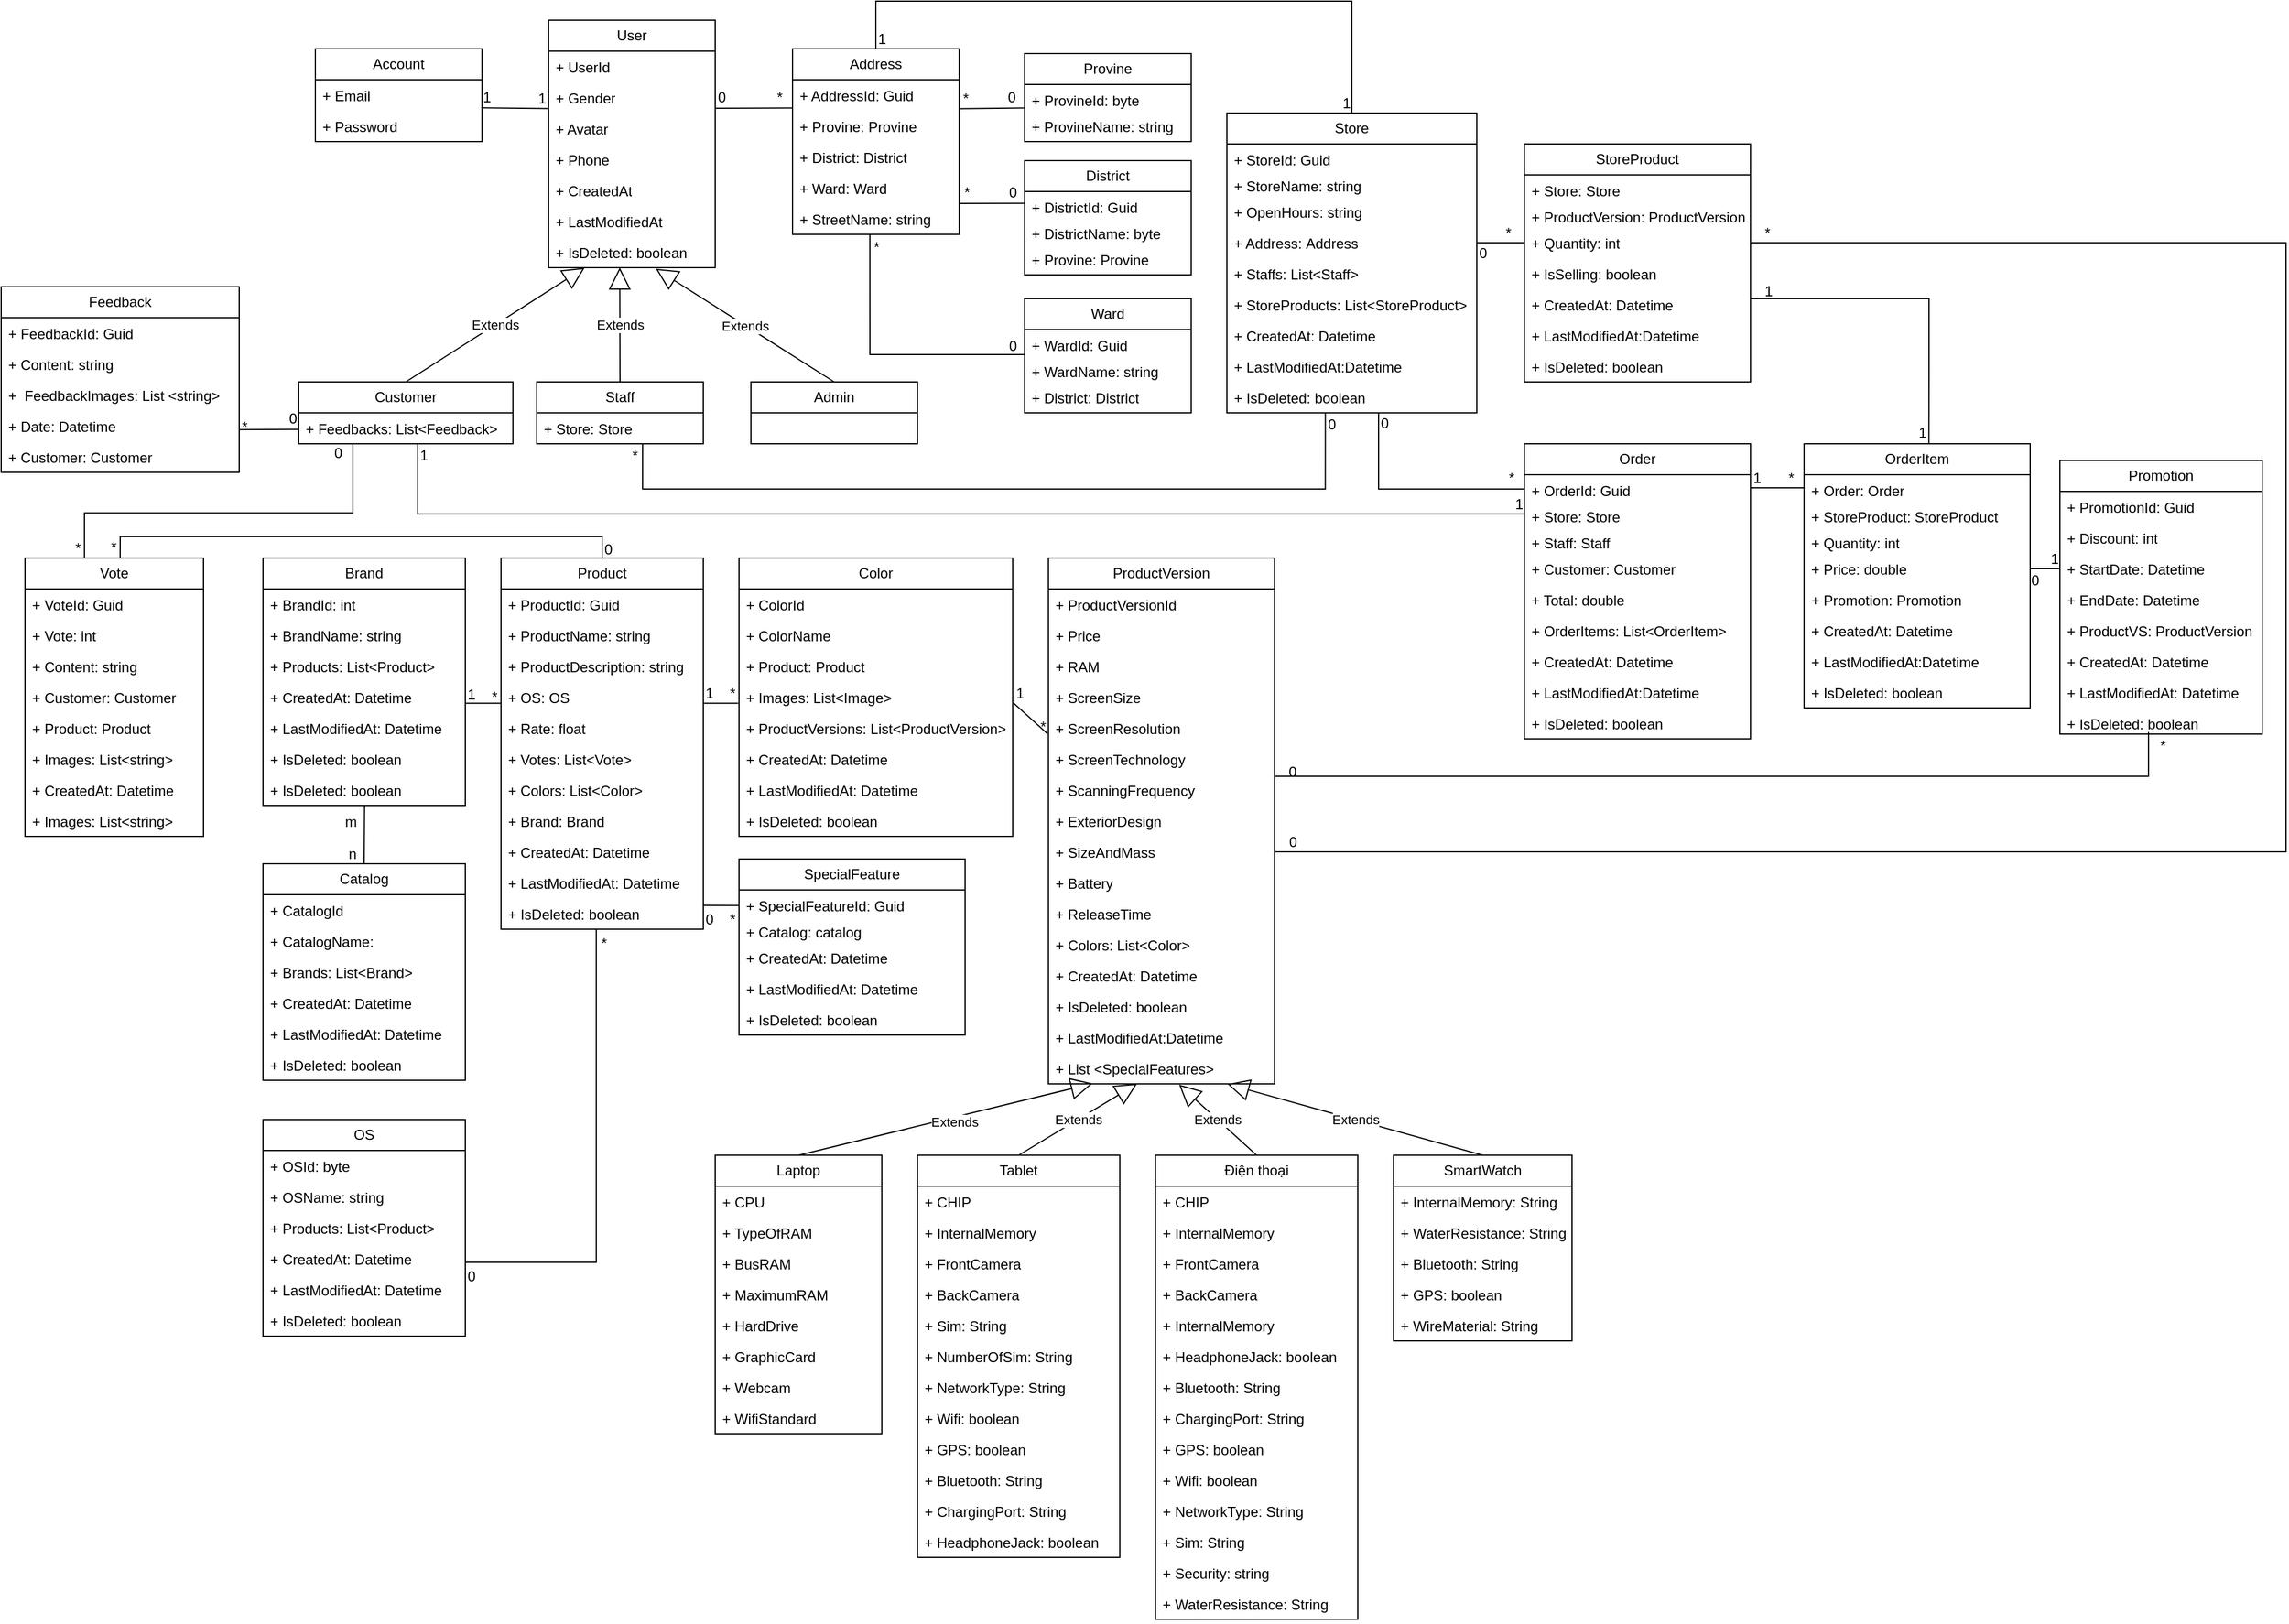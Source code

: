 <mxfile version="21.7.2" type="google">
  <diagram name="Page-1" id="W_nSfUhmg-uKiAayrJ0f">
    <mxGraphModel grid="1" page="1" gridSize="10" guides="1" tooltips="1" connect="1" arrows="1" fold="1" pageScale="1" pageWidth="850" pageHeight="1100" math="0" shadow="0">
      <root>
        <mxCell id="0" />
        <mxCell id="1" parent="0" />
        <mxCell id="aywSprfYMU2aHlvmGdsY-1" value="User" style="swimlane;fontStyle=0;childLayout=stackLayout;horizontal=1;startSize=26;fillColor=none;horizontalStack=0;resizeParent=1;resizeParentMax=0;resizeLast=0;collapsible=1;marginBottom=0;whiteSpace=wrap;html=1;" vertex="1" parent="1">
          <mxGeometry x="220" y="86" width="140" height="208" as="geometry" />
        </mxCell>
        <mxCell id="aywSprfYMU2aHlvmGdsY-2" value="+ UserId" style="text;strokeColor=none;fillColor=none;align=left;verticalAlign=top;spacingLeft=4;spacingRight=4;overflow=hidden;rotatable=0;points=[[0,0.5],[1,0.5]];portConstraint=eastwest;whiteSpace=wrap;html=1;" vertex="1" parent="aywSprfYMU2aHlvmGdsY-1">
          <mxGeometry y="26" width="140" height="26" as="geometry" />
        </mxCell>
        <mxCell id="aywSprfYMU2aHlvmGdsY-6" value="+ Gender" style="text;strokeColor=none;fillColor=none;align=left;verticalAlign=top;spacingLeft=4;spacingRight=4;overflow=hidden;rotatable=0;points=[[0,0.5],[1,0.5]];portConstraint=eastwest;whiteSpace=wrap;html=1;" vertex="1" parent="aywSprfYMU2aHlvmGdsY-1">
          <mxGeometry y="52" width="140" height="26" as="geometry" />
        </mxCell>
        <mxCell id="aywSprfYMU2aHlvmGdsY-7" value="+ Avatar" style="text;strokeColor=none;fillColor=none;align=left;verticalAlign=top;spacingLeft=4;spacingRight=4;overflow=hidden;rotatable=0;points=[[0,0.5],[1,0.5]];portConstraint=eastwest;whiteSpace=wrap;html=1;" vertex="1" parent="aywSprfYMU2aHlvmGdsY-1">
          <mxGeometry y="78" width="140" height="26" as="geometry" />
        </mxCell>
        <mxCell id="aywSprfYMU2aHlvmGdsY-8" value="+ Phone" style="text;strokeColor=none;fillColor=none;align=left;verticalAlign=top;spacingLeft=4;spacingRight=4;overflow=hidden;rotatable=0;points=[[0,0.5],[1,0.5]];portConstraint=eastwest;whiteSpace=wrap;html=1;" vertex="1" parent="aywSprfYMU2aHlvmGdsY-1">
          <mxGeometry y="104" width="140" height="26" as="geometry" />
        </mxCell>
        <mxCell id="aywSprfYMU2aHlvmGdsY-17" value="+ CreatedAt" style="text;strokeColor=none;fillColor=none;align=left;verticalAlign=top;spacingLeft=4;spacingRight=4;overflow=hidden;rotatable=0;points=[[0,0.5],[1,0.5]];portConstraint=eastwest;whiteSpace=wrap;html=1;fontStyle=0" vertex="1" parent="aywSprfYMU2aHlvmGdsY-1">
          <mxGeometry y="130" width="140" height="26" as="geometry" />
        </mxCell>
        <mxCell id="aywSprfYMU2aHlvmGdsY-18" value="+ LastModifiedAt" style="text;strokeColor=none;fillColor=none;align=left;verticalAlign=top;spacingLeft=4;spacingRight=4;overflow=hidden;rotatable=0;points=[[0,0.5],[1,0.5]];portConstraint=eastwest;whiteSpace=wrap;html=1;" vertex="1" parent="aywSprfYMU2aHlvmGdsY-1">
          <mxGeometry y="156" width="140" height="26" as="geometry" />
        </mxCell>
        <mxCell id="aywSprfYMU2aHlvmGdsY-19" value="+ IsDeleted: boolean" style="text;strokeColor=none;fillColor=none;align=left;verticalAlign=top;spacingLeft=4;spacingRight=4;overflow=hidden;rotatable=0;points=[[0,0.5],[1,0.5]];portConstraint=eastwest;whiteSpace=wrap;html=1;fontStyle=0" vertex="1" parent="aywSprfYMU2aHlvmGdsY-1">
          <mxGeometry y="182" width="140" height="26" as="geometry" />
        </mxCell>
        <mxCell id="aywSprfYMU2aHlvmGdsY-10" value="Account" style="swimlane;fontStyle=0;childLayout=stackLayout;horizontal=1;startSize=26;fillColor=none;horizontalStack=0;resizeParent=1;resizeParentMax=0;resizeLast=0;collapsible=1;marginBottom=0;whiteSpace=wrap;html=1;" vertex="1" parent="1">
          <mxGeometry x="24" y="110" width="140" height="78" as="geometry" />
        </mxCell>
        <mxCell id="aywSprfYMU2aHlvmGdsY-11" value="+ Email" style="text;strokeColor=none;fillColor=none;align=left;verticalAlign=top;spacingLeft=4;spacingRight=4;overflow=hidden;rotatable=0;points=[[0,0.5],[1,0.5]];portConstraint=eastwest;whiteSpace=wrap;html=1;" vertex="1" parent="aywSprfYMU2aHlvmGdsY-10">
          <mxGeometry y="26" width="140" height="26" as="geometry" />
        </mxCell>
        <mxCell id="aywSprfYMU2aHlvmGdsY-12" value="+ Password" style="text;strokeColor=none;fillColor=none;align=left;verticalAlign=top;spacingLeft=4;spacingRight=4;overflow=hidden;rotatable=0;points=[[0,0.5],[1,0.5]];portConstraint=eastwest;whiteSpace=wrap;html=1;" vertex="1" parent="aywSprfYMU2aHlvmGdsY-10">
          <mxGeometry y="52" width="140" height="26" as="geometry" />
        </mxCell>
        <mxCell id="FduEeFWKtOnUDukL6Wyy-1" value="Address" style="swimlane;fontStyle=0;childLayout=stackLayout;horizontal=1;startSize=26;fillColor=none;horizontalStack=0;resizeParent=1;resizeParentMax=0;resizeLast=0;collapsible=1;marginBottom=0;whiteSpace=wrap;html=1;" vertex="1" parent="1">
          <mxGeometry x="425" y="110" width="140" height="156" as="geometry" />
        </mxCell>
        <mxCell id="FduEeFWKtOnUDukL6Wyy-2" value="+ AddressId: Guid" style="text;strokeColor=none;fillColor=none;align=left;verticalAlign=top;spacingLeft=4;spacingRight=4;overflow=hidden;rotatable=0;points=[[0,0.5],[1,0.5]];portConstraint=eastwest;whiteSpace=wrap;html=1;" vertex="1" parent="FduEeFWKtOnUDukL6Wyy-1">
          <mxGeometry y="26" width="140" height="26" as="geometry" />
        </mxCell>
        <mxCell id="FduEeFWKtOnUDukL6Wyy-3" value="+ Provine: Provine" style="text;strokeColor=none;fillColor=none;align=left;verticalAlign=top;spacingLeft=4;spacingRight=4;overflow=hidden;rotatable=0;points=[[0,0.5],[1,0.5]];portConstraint=eastwest;whiteSpace=wrap;html=1;" vertex="1" parent="FduEeFWKtOnUDukL6Wyy-1">
          <mxGeometry y="52" width="140" height="26" as="geometry" />
        </mxCell>
        <mxCell id="FduEeFWKtOnUDukL6Wyy-5" value="+ District: District" style="text;strokeColor=none;fillColor=none;align=left;verticalAlign=top;spacingLeft=4;spacingRight=4;overflow=hidden;rotatable=0;points=[[0,0.5],[1,0.5]];portConstraint=eastwest;whiteSpace=wrap;html=1;" vertex="1" parent="FduEeFWKtOnUDukL6Wyy-1">
          <mxGeometry y="78" width="140" height="26" as="geometry" />
        </mxCell>
        <mxCell id="FduEeFWKtOnUDukL6Wyy-6" value="+ Ward: Ward" style="text;strokeColor=none;fillColor=none;align=left;verticalAlign=top;spacingLeft=4;spacingRight=4;overflow=hidden;rotatable=0;points=[[0,0.5],[1,0.5]];portConstraint=eastwest;whiteSpace=wrap;html=1;" vertex="1" parent="FduEeFWKtOnUDukL6Wyy-1">
          <mxGeometry y="104" width="140" height="26" as="geometry" />
        </mxCell>
        <mxCell id="FduEeFWKtOnUDukL6Wyy-7" value="+ StreetName: string" style="text;strokeColor=none;fillColor=none;align=left;verticalAlign=top;spacingLeft=4;spacingRight=4;overflow=hidden;rotatable=0;points=[[0,0.5],[1,0.5]];portConstraint=eastwest;whiteSpace=wrap;html=1;" vertex="1" parent="FduEeFWKtOnUDukL6Wyy-1">
          <mxGeometry y="130" width="140" height="26" as="geometry" />
        </mxCell>
        <mxCell id="aywSprfYMU2aHlvmGdsY-20" value="Customer" style="swimlane;fontStyle=0;childLayout=stackLayout;horizontal=1;startSize=26;fillColor=none;horizontalStack=0;resizeParent=1;resizeParentMax=0;resizeLast=0;collapsible=1;marginBottom=0;whiteSpace=wrap;html=1;" vertex="1" parent="1">
          <mxGeometry x="10" y="390" width="180" height="52" as="geometry" />
        </mxCell>
        <mxCell id="aywSprfYMU2aHlvmGdsY-65" value="+ Feedbacks: List&amp;lt;Feedback&amp;gt;" style="text;strokeColor=none;fillColor=none;align=left;verticalAlign=top;spacingLeft=4;spacingRight=4;overflow=hidden;rotatable=0;points=[[0,0.5],[1,0.5]];portConstraint=eastwest;whiteSpace=wrap;html=1;" vertex="1" parent="aywSprfYMU2aHlvmGdsY-20">
          <mxGeometry y="26" width="180" height="26" as="geometry" />
        </mxCell>
        <mxCell id="aywSprfYMU2aHlvmGdsY-23" value="Staff" style="swimlane;fontStyle=0;childLayout=stackLayout;horizontal=1;startSize=26;fillColor=none;horizontalStack=0;resizeParent=1;resizeParentMax=0;resizeLast=0;collapsible=1;marginBottom=0;whiteSpace=wrap;html=1;" vertex="1" parent="1">
          <mxGeometry x="210" y="390" width="140" height="52" as="geometry" />
        </mxCell>
        <mxCell id="aywSprfYMU2aHlvmGdsY-84" value="+ Store: Store" style="text;strokeColor=none;fillColor=none;align=left;verticalAlign=top;spacingLeft=4;spacingRight=4;overflow=hidden;rotatable=0;points=[[0,0.5],[1,0.5]];portConstraint=eastwest;whiteSpace=wrap;html=1;" vertex="1" parent="aywSprfYMU2aHlvmGdsY-23">
          <mxGeometry y="26" width="140" height="26" as="geometry" />
        </mxCell>
        <mxCell id="aywSprfYMU2aHlvmGdsY-26" value="Admin" style="swimlane;fontStyle=0;childLayout=stackLayout;horizontal=1;startSize=26;fillColor=none;horizontalStack=0;resizeParent=1;resizeParentMax=0;resizeLast=0;collapsible=1;marginBottom=0;whiteSpace=wrap;html=1;" vertex="1" parent="1">
          <mxGeometry x="390" y="390" width="140" height="52" as="geometry" />
        </mxCell>
        <mxCell id="FduEeFWKtOnUDukL6Wyy-8" value="Catalog" style="swimlane;fontStyle=0;childLayout=stackLayout;horizontal=1;startSize=26;fillColor=none;horizontalStack=0;resizeParent=1;resizeParentMax=0;resizeLast=0;collapsible=1;marginBottom=0;whiteSpace=wrap;html=1;" vertex="1" parent="1">
          <mxGeometry x="-20" y="795" width="170" height="182" as="geometry" />
        </mxCell>
        <mxCell id="FduEeFWKtOnUDukL6Wyy-9" value="+ CatalogId" style="text;strokeColor=none;fillColor=none;align=left;verticalAlign=top;spacingLeft=4;spacingRight=4;overflow=hidden;rotatable=0;points=[[0,0.5],[1,0.5]];portConstraint=eastwest;whiteSpace=wrap;html=1;" vertex="1" parent="FduEeFWKtOnUDukL6Wyy-8">
          <mxGeometry y="26" width="170" height="26" as="geometry" />
        </mxCell>
        <mxCell id="FduEeFWKtOnUDukL6Wyy-10" value="+ CatalogName:&amp;nbsp;" style="text;strokeColor=none;fillColor=none;align=left;verticalAlign=top;spacingLeft=4;spacingRight=4;overflow=hidden;rotatable=0;points=[[0,0.5],[1,0.5]];portConstraint=eastwest;whiteSpace=wrap;html=1;" vertex="1" parent="FduEeFWKtOnUDukL6Wyy-8">
          <mxGeometry y="52" width="170" height="26" as="geometry" />
        </mxCell>
        <mxCell id="aywSprfYMU2aHlvmGdsY-71" value="+ Brands: List&amp;lt;Brand&amp;gt;" style="text;strokeColor=none;fillColor=none;align=left;verticalAlign=top;spacingLeft=4;spacingRight=4;overflow=hidden;rotatable=0;points=[[0,0.5],[1,0.5]];portConstraint=eastwest;whiteSpace=wrap;html=1;" vertex="1" parent="FduEeFWKtOnUDukL6Wyy-8">
          <mxGeometry y="78" width="170" height="26" as="geometry" />
        </mxCell>
        <mxCell id="FduEeFWKtOnUDukL6Wyy-124" value="+ CreatedAt: Datetime" style="text;strokeColor=none;fillColor=none;align=left;verticalAlign=top;spacingLeft=4;spacingRight=4;overflow=hidden;rotatable=0;points=[[0,0.5],[1,0.5]];portConstraint=eastwest;whiteSpace=wrap;html=1;" vertex="1" parent="FduEeFWKtOnUDukL6Wyy-8">
          <mxGeometry y="104" width="170" height="26" as="geometry" />
        </mxCell>
        <mxCell id="FduEeFWKtOnUDukL6Wyy-125" value="+ LastModifiedAt: Datetime" style="text;strokeColor=none;fillColor=none;align=left;verticalAlign=top;spacingLeft=4;spacingRight=4;overflow=hidden;rotatable=0;points=[[0,0.5],[1,0.5]];portConstraint=eastwest;whiteSpace=wrap;html=1;" vertex="1" parent="FduEeFWKtOnUDukL6Wyy-8">
          <mxGeometry y="130" width="170" height="26" as="geometry" />
        </mxCell>
        <mxCell id="FduEeFWKtOnUDukL6Wyy-126" value="+ IsDeleted: boolean" style="text;strokeColor=none;fillColor=none;align=left;verticalAlign=top;spacingLeft=4;spacingRight=4;overflow=hidden;rotatable=0;points=[[0,0.5],[1,0.5]];portConstraint=eastwest;whiteSpace=wrap;html=1;" vertex="1" parent="FduEeFWKtOnUDukL6Wyy-8">
          <mxGeometry y="156" width="170" height="26" as="geometry" />
        </mxCell>
        <mxCell id="FduEeFWKtOnUDukL6Wyy-15" value="Product" style="swimlane;fontStyle=0;childLayout=stackLayout;horizontal=1;startSize=26;fillColor=none;horizontalStack=0;resizeParent=1;resizeParentMax=0;resizeLast=0;collapsible=1;marginBottom=0;whiteSpace=wrap;html=1;" vertex="1" parent="1">
          <mxGeometry x="180" y="538" width="170" height="312" as="geometry" />
        </mxCell>
        <mxCell id="FduEeFWKtOnUDukL6Wyy-16" value="+ ProductId: Guid" style="text;strokeColor=none;fillColor=none;align=left;verticalAlign=top;spacingLeft=4;spacingRight=4;overflow=hidden;rotatable=0;points=[[0,0.5],[1,0.5]];portConstraint=eastwest;whiteSpace=wrap;html=1;" vertex="1" parent="FduEeFWKtOnUDukL6Wyy-15">
          <mxGeometry y="26" width="170" height="26" as="geometry" />
        </mxCell>
        <mxCell id="FduEeFWKtOnUDukL6Wyy-17" value="+ ProductName: string" style="text;strokeColor=none;fillColor=none;align=left;verticalAlign=top;spacingLeft=4;spacingRight=4;overflow=hidden;rotatable=0;points=[[0,0.5],[1,0.5]];portConstraint=eastwest;whiteSpace=wrap;html=1;" vertex="1" parent="FduEeFWKtOnUDukL6Wyy-15">
          <mxGeometry y="52" width="170" height="26" as="geometry" />
        </mxCell>
        <mxCell id="FduEeFWKtOnUDukL6Wyy-18" value="+ ProductDescription: string" style="text;strokeColor=none;fillColor=none;align=left;verticalAlign=top;spacingLeft=4;spacingRight=4;overflow=hidden;rotatable=0;points=[[0,0.5],[1,0.5]];portConstraint=eastwest;whiteSpace=wrap;html=1;" vertex="1" parent="FduEeFWKtOnUDukL6Wyy-15">
          <mxGeometry y="78" width="170" height="26" as="geometry" />
        </mxCell>
        <mxCell id="FduEeFWKtOnUDukL6Wyy-29" value="+ OS: OS" style="text;strokeColor=none;fillColor=none;align=left;verticalAlign=top;spacingLeft=4;spacingRight=4;overflow=hidden;rotatable=0;points=[[0,0.5],[1,0.5]];portConstraint=eastwest;whiteSpace=wrap;html=1;" vertex="1" parent="FduEeFWKtOnUDukL6Wyy-15">
          <mxGeometry y="104" width="170" height="26" as="geometry" />
        </mxCell>
        <mxCell id="aywSprfYMU2aHlvmGdsY-109" value="+ Rate: float" style="text;strokeColor=none;fillColor=none;align=left;verticalAlign=top;spacingLeft=4;spacingRight=4;overflow=hidden;rotatable=0;points=[[0,0.5],[1,0.5]];portConstraint=eastwest;whiteSpace=wrap;html=1;" vertex="1" parent="FduEeFWKtOnUDukL6Wyy-15">
          <mxGeometry y="130" width="170" height="26" as="geometry" />
        </mxCell>
        <mxCell id="aywSprfYMU2aHlvmGdsY-110" value="+ Votes: List&amp;lt;Vote&amp;gt;" style="text;strokeColor=none;fillColor=none;align=left;verticalAlign=top;spacingLeft=4;spacingRight=4;overflow=hidden;rotatable=0;points=[[0,0.5],[1,0.5]];portConstraint=eastwest;whiteSpace=wrap;html=1;" vertex="1" parent="FduEeFWKtOnUDukL6Wyy-15">
          <mxGeometry y="156" width="170" height="26" as="geometry" />
        </mxCell>
        <mxCell id="FduEeFWKtOnUDukL6Wyy-20" value="+ Colors: List&amp;lt;Color&amp;gt;" style="text;strokeColor=none;fillColor=none;align=left;verticalAlign=top;spacingLeft=4;spacingRight=4;overflow=hidden;rotatable=0;points=[[0,0.5],[1,0.5]];portConstraint=eastwest;whiteSpace=wrap;html=1;" vertex="1" parent="FduEeFWKtOnUDukL6Wyy-15">
          <mxGeometry y="182" width="170" height="26" as="geometry" />
        </mxCell>
        <mxCell id="aywSprfYMU2aHlvmGdsY-64" value="+ Brand: Brand" style="text;strokeColor=none;fillColor=none;align=left;verticalAlign=top;spacingLeft=4;spacingRight=4;overflow=hidden;rotatable=0;points=[[0,0.5],[1,0.5]];portConstraint=eastwest;whiteSpace=wrap;html=1;" vertex="1" parent="FduEeFWKtOnUDukL6Wyy-15">
          <mxGeometry y="208" width="170" height="26" as="geometry" />
        </mxCell>
        <mxCell id="8hseqlTGyw03qyzsEarI-2" value="+ CreatedAt: Datetime" style="text;strokeColor=none;fillColor=none;align=left;verticalAlign=top;spacingLeft=4;spacingRight=4;overflow=hidden;rotatable=0;points=[[0,0.5],[1,0.5]];portConstraint=eastwest;whiteSpace=wrap;html=1;" vertex="1" parent="FduEeFWKtOnUDukL6Wyy-15">
          <mxGeometry y="234" width="170" height="26" as="geometry" />
        </mxCell>
        <mxCell id="8hseqlTGyw03qyzsEarI-3" value="+ LastModifiedAt: Datetime" style="text;strokeColor=none;fillColor=none;align=left;verticalAlign=top;spacingLeft=4;spacingRight=4;overflow=hidden;rotatable=0;points=[[0,0.5],[1,0.5]];portConstraint=eastwest;whiteSpace=wrap;html=1;" vertex="1" parent="FduEeFWKtOnUDukL6Wyy-15">
          <mxGeometry y="260" width="170" height="26" as="geometry" />
        </mxCell>
        <mxCell id="8hseqlTGyw03qyzsEarI-4" value="+ IsDeleted: boolean" style="text;strokeColor=none;fillColor=none;align=left;verticalAlign=top;spacingLeft=4;spacingRight=4;overflow=hidden;rotatable=0;points=[[0,0.5],[1,0.5]];portConstraint=eastwest;whiteSpace=wrap;html=1;" vertex="1" parent="FduEeFWKtOnUDukL6Wyy-15">
          <mxGeometry y="286" width="170" height="26" as="geometry" />
        </mxCell>
        <mxCell id="aywSprfYMU2aHlvmGdsY-32" value="Provine" style="swimlane;fontStyle=0;childLayout=stackLayout;horizontal=1;startSize=26;fillColor=none;horizontalStack=0;resizeParent=1;resizeParentMax=0;resizeLast=0;collapsible=1;marginBottom=0;whiteSpace=wrap;html=1;" vertex="1" parent="1">
          <mxGeometry x="620" y="114" width="140" height="74" as="geometry" />
        </mxCell>
        <mxCell id="aywSprfYMU2aHlvmGdsY-33" value="+ ProvineId: byte" style="text;strokeColor=none;fillColor=none;align=left;verticalAlign=top;spacingLeft=4;spacingRight=4;overflow=hidden;rotatable=0;points=[[0,0.5],[1,0.5]];portConstraint=eastwest;whiteSpace=wrap;html=1;" vertex="1" parent="aywSprfYMU2aHlvmGdsY-32">
          <mxGeometry y="26" width="140" height="22" as="geometry" />
        </mxCell>
        <mxCell id="aywSprfYMU2aHlvmGdsY-34" value="+ ProvineName: string" style="text;strokeColor=none;fillColor=none;align=left;verticalAlign=top;spacingLeft=4;spacingRight=4;overflow=hidden;rotatable=0;points=[[0,0.5],[1,0.5]];portConstraint=eastwest;whiteSpace=wrap;html=1;" vertex="1" parent="aywSprfYMU2aHlvmGdsY-32">
          <mxGeometry y="48" width="140" height="26" as="geometry" />
        </mxCell>
        <mxCell id="FduEeFWKtOnUDukL6Wyy-22" value="Color" style="swimlane;fontStyle=0;childLayout=stackLayout;horizontal=1;startSize=26;fillColor=none;horizontalStack=0;resizeParent=1;resizeParentMax=0;resizeLast=0;collapsible=1;marginBottom=0;whiteSpace=wrap;html=1;" vertex="1" parent="1">
          <mxGeometry x="380" y="538" width="230" height="234" as="geometry" />
        </mxCell>
        <mxCell id="FduEeFWKtOnUDukL6Wyy-23" value="+ ColorId" style="text;strokeColor=none;fillColor=none;align=left;verticalAlign=top;spacingLeft=4;spacingRight=4;overflow=hidden;rotatable=0;points=[[0,0.5],[1,0.5]];portConstraint=eastwest;whiteSpace=wrap;html=1;" vertex="1" parent="FduEeFWKtOnUDukL6Wyy-22">
          <mxGeometry y="26" width="230" height="26" as="geometry" />
        </mxCell>
        <mxCell id="FduEeFWKtOnUDukL6Wyy-25" value="+ ColorName&lt;br&gt;" style="text;strokeColor=none;fillColor=none;align=left;verticalAlign=top;spacingLeft=4;spacingRight=4;overflow=hidden;rotatable=0;points=[[0,0.5],[1,0.5]];portConstraint=eastwest;whiteSpace=wrap;html=1;" vertex="1" parent="FduEeFWKtOnUDukL6Wyy-22">
          <mxGeometry y="52" width="230" height="26" as="geometry" />
        </mxCell>
        <mxCell id="aywSprfYMU2aHlvmGdsY-201" value="+ Product: Product" style="text;strokeColor=none;fillColor=none;align=left;verticalAlign=top;spacingLeft=4;spacingRight=4;overflow=hidden;rotatable=0;points=[[0,0.5],[1,0.5]];portConstraint=eastwest;whiteSpace=wrap;html=1;" vertex="1" parent="FduEeFWKtOnUDukL6Wyy-22">
          <mxGeometry y="78" width="230" height="26" as="geometry" />
        </mxCell>
        <mxCell id="FduEeFWKtOnUDukL6Wyy-26" value="+ Images: List&amp;lt;Image&amp;gt;" style="text;strokeColor=none;fillColor=none;align=left;verticalAlign=top;spacingLeft=4;spacingRight=4;overflow=hidden;rotatable=0;points=[[0,0.5],[1,0.5]];portConstraint=eastwest;whiteSpace=wrap;html=1;" vertex="1" parent="FduEeFWKtOnUDukL6Wyy-22">
          <mxGeometry y="104" width="230" height="26" as="geometry" />
        </mxCell>
        <mxCell id="FduEeFWKtOnUDukL6Wyy-24" value="+ ProductVersions: List&amp;lt;ProductVersion&amp;gt;" style="text;strokeColor=none;fillColor=none;align=left;verticalAlign=top;spacingLeft=4;spacingRight=4;overflow=hidden;rotatable=0;points=[[0,0.5],[1,0.5]];portConstraint=eastwest;whiteSpace=wrap;html=1;" vertex="1" parent="FduEeFWKtOnUDukL6Wyy-22">
          <mxGeometry y="130" width="230" height="26" as="geometry" />
        </mxCell>
        <mxCell id="FduEeFWKtOnUDukL6Wyy-142" value="+ CreatedAt: Datetime" style="text;strokeColor=none;fillColor=none;align=left;verticalAlign=top;spacingLeft=4;spacingRight=4;overflow=hidden;rotatable=0;points=[[0,0.5],[1,0.5]];portConstraint=eastwest;whiteSpace=wrap;html=1;" vertex="1" parent="FduEeFWKtOnUDukL6Wyy-22">
          <mxGeometry y="156" width="230" height="26" as="geometry" />
        </mxCell>
        <mxCell id="FduEeFWKtOnUDukL6Wyy-143" value="+ LastModifiedAt: Datetime" style="text;strokeColor=none;fillColor=none;align=left;verticalAlign=top;spacingLeft=4;spacingRight=4;overflow=hidden;rotatable=0;points=[[0,0.5],[1,0.5]];portConstraint=eastwest;whiteSpace=wrap;html=1;" vertex="1" parent="FduEeFWKtOnUDukL6Wyy-22">
          <mxGeometry y="182" width="230" height="26" as="geometry" />
        </mxCell>
        <mxCell id="FduEeFWKtOnUDukL6Wyy-144" value="+ IsDeleted: boolean" style="text;strokeColor=none;fillColor=none;align=left;verticalAlign=top;spacingLeft=4;spacingRight=4;overflow=hidden;rotatable=0;points=[[0,0.5],[1,0.5]];portConstraint=eastwest;whiteSpace=wrap;html=1;" vertex="1" parent="FduEeFWKtOnUDukL6Wyy-22">
          <mxGeometry y="208" width="230" height="26" as="geometry" />
        </mxCell>
        <mxCell id="aywSprfYMU2aHlvmGdsY-39" value="District" style="swimlane;fontStyle=0;childLayout=stackLayout;horizontal=1;startSize=26;fillColor=none;horizontalStack=0;resizeParent=1;resizeParentMax=0;resizeLast=0;collapsible=1;marginBottom=0;whiteSpace=wrap;html=1;" vertex="1" parent="1">
          <mxGeometry x="620" y="204" width="140" height="96" as="geometry" />
        </mxCell>
        <mxCell id="aywSprfYMU2aHlvmGdsY-45" value="+ DistrictId: Guid" style="text;strokeColor=none;fillColor=none;align=left;verticalAlign=top;spacingLeft=4;spacingRight=4;overflow=hidden;rotatable=0;points=[[0,0.5],[1,0.5]];portConstraint=eastwest;whiteSpace=wrap;html=1;" vertex="1" parent="aywSprfYMU2aHlvmGdsY-39">
          <mxGeometry y="26" width="140" height="22" as="geometry" />
        </mxCell>
        <mxCell id="aywSprfYMU2aHlvmGdsY-40" value="+ DistrictName: byte" style="text;strokeColor=none;fillColor=none;align=left;verticalAlign=top;spacingLeft=4;spacingRight=4;overflow=hidden;rotatable=0;points=[[0,0.5],[1,0.5]];portConstraint=eastwest;whiteSpace=wrap;html=1;" vertex="1" parent="aywSprfYMU2aHlvmGdsY-39">
          <mxGeometry y="48" width="140" height="22" as="geometry" />
        </mxCell>
        <mxCell id="aywSprfYMU2aHlvmGdsY-41" value="+ Provine: Provine" style="text;strokeColor=none;fillColor=none;align=left;verticalAlign=top;spacingLeft=4;spacingRight=4;overflow=hidden;rotatable=0;points=[[0,0.5],[1,0.5]];portConstraint=eastwest;whiteSpace=wrap;html=1;" vertex="1" parent="aywSprfYMU2aHlvmGdsY-39">
          <mxGeometry y="70" width="140" height="26" as="geometry" />
        </mxCell>
        <mxCell id="FduEeFWKtOnUDukL6Wyy-27" value="ProductVersion" style="swimlane;fontStyle=0;childLayout=stackLayout;horizontal=1;startSize=26;fillColor=none;horizontalStack=0;resizeParent=1;resizeParentMax=0;resizeLast=0;collapsible=1;marginBottom=0;whiteSpace=wrap;html=1;" vertex="1" parent="1">
          <mxGeometry x="640" y="538" width="190" height="442" as="geometry" />
        </mxCell>
        <mxCell id="FduEeFWKtOnUDukL6Wyy-28" value="+ ProductVersionId" style="text;strokeColor=none;fillColor=none;align=left;verticalAlign=top;spacingLeft=4;spacingRight=4;overflow=hidden;rotatable=0;points=[[0,0.5],[1,0.5]];portConstraint=eastwest;whiteSpace=wrap;html=1;" vertex="1" parent="FduEeFWKtOnUDukL6Wyy-27">
          <mxGeometry y="26" width="190" height="26" as="geometry" />
        </mxCell>
        <mxCell id="aywSprfYMU2aHlvmGdsY-242" value="+ Price" style="text;strokeColor=none;fillColor=none;align=left;verticalAlign=top;spacingLeft=4;spacingRight=4;overflow=hidden;rotatable=0;points=[[0,0.5],[1,0.5]];portConstraint=eastwest;whiteSpace=wrap;html=1;" vertex="1" parent="FduEeFWKtOnUDukL6Wyy-27">
          <mxGeometry y="52" width="190" height="26" as="geometry" />
        </mxCell>
        <mxCell id="aywSprfYMU2aHlvmGdsY-87" value="+ RAM" style="text;strokeColor=none;fillColor=none;align=left;verticalAlign=top;spacingLeft=4;spacingRight=4;overflow=hidden;rotatable=0;points=[[0,0.5],[1,0.5]];portConstraint=eastwest;whiteSpace=wrap;html=1;" vertex="1" parent="FduEeFWKtOnUDukL6Wyy-27">
          <mxGeometry y="78" width="190" height="26" as="geometry" />
        </mxCell>
        <mxCell id="FduEeFWKtOnUDukL6Wyy-30" value="+ ScreenSize" style="text;strokeColor=none;fillColor=none;align=left;verticalAlign=top;spacingLeft=4;spacingRight=4;overflow=hidden;rotatable=0;points=[[0,0.5],[1,0.5]];portConstraint=eastwest;whiteSpace=wrap;html=1;" vertex="1" parent="FduEeFWKtOnUDukL6Wyy-27">
          <mxGeometry y="104" width="190" height="26" as="geometry" />
        </mxCell>
        <mxCell id="FduEeFWKtOnUDukL6Wyy-65" value="+ ScreenResolution" style="text;strokeColor=none;fillColor=none;align=left;verticalAlign=top;spacingLeft=4;spacingRight=4;overflow=hidden;rotatable=0;points=[[0,0.5],[1,0.5]];portConstraint=eastwest;whiteSpace=wrap;html=1;" vertex="1" parent="FduEeFWKtOnUDukL6Wyy-27">
          <mxGeometry y="130" width="190" height="26" as="geometry" />
        </mxCell>
        <mxCell id="FduEeFWKtOnUDukL6Wyy-60" value="+&amp;nbsp;ScreenTechnology" style="text;strokeColor=none;fillColor=none;align=left;verticalAlign=top;spacingLeft=4;spacingRight=4;overflow=hidden;rotatable=0;points=[[0,0.5],[1,0.5]];portConstraint=eastwest;whiteSpace=wrap;html=1;" vertex="1" parent="FduEeFWKtOnUDukL6Wyy-27">
          <mxGeometry y="156" width="190" height="26" as="geometry" />
        </mxCell>
        <mxCell id="FduEeFWKtOnUDukL6Wyy-75" value="+ ScanningFrequency" style="text;strokeColor=none;fillColor=none;align=left;verticalAlign=top;spacingLeft=4;spacingRight=4;overflow=hidden;rotatable=0;points=[[0,0.5],[1,0.5]];portConstraint=eastwest;whiteSpace=wrap;html=1;" vertex="1" parent="FduEeFWKtOnUDukL6Wyy-27">
          <mxGeometry y="182" width="190" height="26" as="geometry" />
        </mxCell>
        <mxCell id="FduEeFWKtOnUDukL6Wyy-67" value="+ ExteriorDesign" style="text;strokeColor=none;fillColor=none;align=left;verticalAlign=top;spacingLeft=4;spacingRight=4;overflow=hidden;rotatable=0;points=[[0,0.5],[1,0.5]];portConstraint=eastwest;whiteSpace=wrap;html=1;" vertex="1" parent="FduEeFWKtOnUDukL6Wyy-27">
          <mxGeometry y="208" width="190" height="26" as="geometry" />
        </mxCell>
        <mxCell id="FduEeFWKtOnUDukL6Wyy-31" value="+ SizeAndMass" style="text;strokeColor=none;fillColor=none;align=left;verticalAlign=top;spacingLeft=4;spacingRight=4;overflow=hidden;rotatable=0;points=[[0,0.5],[1,0.5]];portConstraint=eastwest;whiteSpace=wrap;html=1;" vertex="1" parent="FduEeFWKtOnUDukL6Wyy-27">
          <mxGeometry y="234" width="190" height="26" as="geometry" />
        </mxCell>
        <mxCell id="FduEeFWKtOnUDukL6Wyy-58" value="+ Battery" style="text;strokeColor=none;fillColor=none;align=left;verticalAlign=top;spacingLeft=4;spacingRight=4;overflow=hidden;rotatable=0;points=[[0,0.5],[1,0.5]];portConstraint=eastwest;whiteSpace=wrap;html=1;" vertex="1" parent="FduEeFWKtOnUDukL6Wyy-27">
          <mxGeometry y="260" width="190" height="26" as="geometry" />
        </mxCell>
        <mxCell id="FduEeFWKtOnUDukL6Wyy-52" value="+ ReleaseTime" style="text;strokeColor=none;fillColor=none;align=left;verticalAlign=top;spacingLeft=4;spacingRight=4;overflow=hidden;rotatable=0;points=[[0,0.5],[1,0.5]];portConstraint=eastwest;whiteSpace=wrap;html=1;" vertex="1" parent="FduEeFWKtOnUDukL6Wyy-27">
          <mxGeometry y="286" width="190" height="26" as="geometry" />
        </mxCell>
        <mxCell id="aywSprfYMU2aHlvmGdsY-112" value="+ Colors: List&amp;lt;Color&amp;gt;" style="text;strokeColor=none;fillColor=none;align=left;verticalAlign=top;spacingLeft=4;spacingRight=4;overflow=hidden;rotatable=0;points=[[0,0.5],[1,0.5]];portConstraint=eastwest;whiteSpace=wrap;html=1;" vertex="1" parent="FduEeFWKtOnUDukL6Wyy-27">
          <mxGeometry y="312" width="190" height="26" as="geometry" />
        </mxCell>
        <mxCell id="aywSprfYMU2aHlvmGdsY-214" value="+ CreatedAt: Datetime" style="text;strokeColor=none;fillColor=none;align=left;verticalAlign=top;spacingLeft=4;spacingRight=4;overflow=hidden;rotatable=0;points=[[0,0.5],[1,0.5]];portConstraint=eastwest;whiteSpace=wrap;html=1;" vertex="1" parent="FduEeFWKtOnUDukL6Wyy-27">
          <mxGeometry y="338" width="190" height="26" as="geometry" />
        </mxCell>
        <mxCell id="aywSprfYMU2aHlvmGdsY-216" value="+ IsDeleted: boolean" style="text;strokeColor=none;fillColor=none;align=left;verticalAlign=top;spacingLeft=4;spacingRight=4;overflow=hidden;rotatable=0;points=[[0,0.5],[1,0.5]];portConstraint=eastwest;whiteSpace=wrap;html=1;" vertex="1" parent="FduEeFWKtOnUDukL6Wyy-27">
          <mxGeometry y="364" width="190" height="26" as="geometry" />
        </mxCell>
        <mxCell id="aywSprfYMU2aHlvmGdsY-215" value="+ LastModifiedAt:Datetime" style="text;strokeColor=none;fillColor=none;align=left;verticalAlign=top;spacingLeft=4;spacingRight=4;overflow=hidden;rotatable=0;points=[[0,0.5],[1,0.5]];portConstraint=eastwest;whiteSpace=wrap;html=1;" vertex="1" parent="FduEeFWKtOnUDukL6Wyy-27">
          <mxGeometry y="390" width="190" height="26" as="geometry" />
        </mxCell>
        <mxCell id="FduEeFWKtOnUDukL6Wyy-33" value="+ List &amp;lt;SpecialFeatures&amp;gt;" style="text;strokeColor=none;fillColor=none;align=left;verticalAlign=top;spacingLeft=4;spacingRight=4;overflow=hidden;rotatable=0;points=[[0,0.5],[1,0.5]];portConstraint=eastwest;whiteSpace=wrap;html=1;" vertex="1" parent="FduEeFWKtOnUDukL6Wyy-27">
          <mxGeometry y="416" width="190" height="26" as="geometry" />
        </mxCell>
        <mxCell id="aywSprfYMU2aHlvmGdsY-46" value="Ward" style="swimlane;fontStyle=0;childLayout=stackLayout;horizontal=1;startSize=26;fillColor=none;horizontalStack=0;resizeParent=1;resizeParentMax=0;resizeLast=0;collapsible=1;marginBottom=0;whiteSpace=wrap;html=1;" vertex="1" parent="1">
          <mxGeometry x="620" y="320" width="140" height="96" as="geometry" />
        </mxCell>
        <mxCell id="aywSprfYMU2aHlvmGdsY-47" value="+ WardId: Guid" style="text;strokeColor=none;fillColor=none;align=left;verticalAlign=top;spacingLeft=4;spacingRight=4;overflow=hidden;rotatable=0;points=[[0,0.5],[1,0.5]];portConstraint=eastwest;whiteSpace=wrap;html=1;" vertex="1" parent="aywSprfYMU2aHlvmGdsY-46">
          <mxGeometry y="26" width="140" height="22" as="geometry" />
        </mxCell>
        <mxCell id="aywSprfYMU2aHlvmGdsY-48" value="+ WardName: string" style="text;strokeColor=none;fillColor=none;align=left;verticalAlign=top;spacingLeft=4;spacingRight=4;overflow=hidden;rotatable=0;points=[[0,0.5],[1,0.5]];portConstraint=eastwest;whiteSpace=wrap;html=1;" vertex="1" parent="aywSprfYMU2aHlvmGdsY-46">
          <mxGeometry y="48" width="140" height="22" as="geometry" />
        </mxCell>
        <mxCell id="aywSprfYMU2aHlvmGdsY-49" value="+ District: District" style="text;strokeColor=none;fillColor=none;align=left;verticalAlign=top;spacingLeft=4;spacingRight=4;overflow=hidden;rotatable=0;points=[[0,0.5],[1,0.5]];portConstraint=eastwest;whiteSpace=wrap;html=1;" vertex="1" parent="aywSprfYMU2aHlvmGdsY-46">
          <mxGeometry y="70" width="140" height="26" as="geometry" />
        </mxCell>
        <mxCell id="aywSprfYMU2aHlvmGdsY-50" value="Feedback" style="swimlane;fontStyle=0;childLayout=stackLayout;horizontal=1;startSize=26;fillColor=none;horizontalStack=0;resizeParent=1;resizeParentMax=0;resizeLast=0;collapsible=1;marginBottom=0;whiteSpace=wrap;html=1;" vertex="1" parent="1">
          <mxGeometry x="-240" y="310" width="200" height="156" as="geometry" />
        </mxCell>
        <mxCell id="aywSprfYMU2aHlvmGdsY-51" value="+ FeedbackId: Guid" style="text;strokeColor=none;fillColor=none;align=left;verticalAlign=top;spacingLeft=4;spacingRight=4;overflow=hidden;rotatable=0;points=[[0,0.5],[1,0.5]];portConstraint=eastwest;whiteSpace=wrap;html=1;" vertex="1" parent="aywSprfYMU2aHlvmGdsY-50">
          <mxGeometry y="26" width="200" height="26" as="geometry" />
        </mxCell>
        <mxCell id="aywSprfYMU2aHlvmGdsY-52" value="+ Content: string" style="text;strokeColor=none;fillColor=none;align=left;verticalAlign=top;spacingLeft=4;spacingRight=4;overflow=hidden;rotatable=0;points=[[0,0.5],[1,0.5]];portConstraint=eastwest;whiteSpace=wrap;html=1;" vertex="1" parent="aywSprfYMU2aHlvmGdsY-50">
          <mxGeometry y="52" width="200" height="26" as="geometry" />
        </mxCell>
        <mxCell id="aywSprfYMU2aHlvmGdsY-53" value="+&amp;nbsp; FeedbackImages: List &amp;lt;string&amp;gt;" style="text;strokeColor=none;fillColor=none;align=left;verticalAlign=top;spacingLeft=4;spacingRight=4;overflow=hidden;rotatable=0;points=[[0,0.5],[1,0.5]];portConstraint=eastwest;whiteSpace=wrap;html=1;" vertex="1" parent="aywSprfYMU2aHlvmGdsY-50">
          <mxGeometry y="78" width="200" height="26" as="geometry" />
        </mxCell>
        <mxCell id="aywSprfYMU2aHlvmGdsY-54" value="+ Date: Datetime" style="text;strokeColor=none;fillColor=none;align=left;verticalAlign=top;spacingLeft=4;spacingRight=4;overflow=hidden;rotatable=0;points=[[0,0.5],[1,0.5]];portConstraint=eastwest;whiteSpace=wrap;html=1;" vertex="1" parent="aywSprfYMU2aHlvmGdsY-50">
          <mxGeometry y="104" width="200" height="26" as="geometry" />
        </mxCell>
        <mxCell id="8hseqlTGyw03qyzsEarI-9" value="+ Customer: Customer" style="text;strokeColor=none;fillColor=none;align=left;verticalAlign=top;spacingLeft=4;spacingRight=4;overflow=hidden;rotatable=0;points=[[0,0.5],[1,0.5]];portConstraint=eastwest;whiteSpace=wrap;html=1;" vertex="1" parent="aywSprfYMU2aHlvmGdsY-50">
          <mxGeometry y="130" width="200" height="26" as="geometry" />
        </mxCell>
        <mxCell id="FduEeFWKtOnUDukL6Wyy-37" value="Extends" style="endArrow=block;endSize=16;endFill=0;html=1;rounded=0;entryX=0.196;entryY=0.987;entryDx=0;entryDy=0;entryPerimeter=0;exitX=0.5;exitY=0;exitDx=0;exitDy=0;" edge="1" parent="1" source="FduEeFWKtOnUDukL6Wyy-41" target="FduEeFWKtOnUDukL6Wyy-33">
          <mxGeometry x="0.053" y="-4" width="160" relative="1" as="geometry">
            <mxPoint x="470" y="830" as="sourcePoint" />
            <mxPoint x="460" y="720" as="targetPoint" />
            <mxPoint as="offset" />
          </mxGeometry>
        </mxCell>
        <mxCell id="aywSprfYMU2aHlvmGdsY-61" value="Brand" style="swimlane;fontStyle=0;childLayout=stackLayout;horizontal=1;startSize=26;fillColor=none;horizontalStack=0;resizeParent=1;resizeParentMax=0;resizeLast=0;collapsible=1;marginBottom=0;whiteSpace=wrap;html=1;" vertex="1" parent="1">
          <mxGeometry x="-20" y="538" width="170" height="208" as="geometry" />
        </mxCell>
        <mxCell id="aywSprfYMU2aHlvmGdsY-62" value="+ BrandId: int" style="text;strokeColor=none;fillColor=none;align=left;verticalAlign=top;spacingLeft=4;spacingRight=4;overflow=hidden;rotatable=0;points=[[0,0.5],[1,0.5]];portConstraint=eastwest;whiteSpace=wrap;html=1;" vertex="1" parent="aywSprfYMU2aHlvmGdsY-61">
          <mxGeometry y="26" width="170" height="26" as="geometry" />
        </mxCell>
        <mxCell id="aywSprfYMU2aHlvmGdsY-63" value="+ BrandName: string" style="text;strokeColor=none;fillColor=none;align=left;verticalAlign=top;spacingLeft=4;spacingRight=4;overflow=hidden;rotatable=0;points=[[0,0.5],[1,0.5]];portConstraint=eastwest;whiteSpace=wrap;html=1;" vertex="1" parent="aywSprfYMU2aHlvmGdsY-61">
          <mxGeometry y="52" width="170" height="26" as="geometry" />
        </mxCell>
        <mxCell id="8hseqlTGyw03qyzsEarI-11" value="+ Products: List&amp;lt;Product&amp;gt;" style="text;strokeColor=none;fillColor=none;align=left;verticalAlign=top;spacingLeft=4;spacingRight=4;overflow=hidden;rotatable=0;points=[[0,0.5],[1,0.5]];portConstraint=eastwest;whiteSpace=wrap;html=1;" vertex="1" parent="aywSprfYMU2aHlvmGdsY-61">
          <mxGeometry y="78" width="170" height="26" as="geometry" />
        </mxCell>
        <mxCell id="FduEeFWKtOnUDukL6Wyy-108" value="+ CreatedAt: Datetime" style="text;strokeColor=none;fillColor=none;align=left;verticalAlign=top;spacingLeft=4;spacingRight=4;overflow=hidden;rotatable=0;points=[[0,0.5],[1,0.5]];portConstraint=eastwest;whiteSpace=wrap;html=1;" vertex="1" parent="aywSprfYMU2aHlvmGdsY-61">
          <mxGeometry y="104" width="170" height="26" as="geometry" />
        </mxCell>
        <mxCell id="FduEeFWKtOnUDukL6Wyy-109" value="+ LastModifiedAt: Datetime" style="text;strokeColor=none;fillColor=none;align=left;verticalAlign=top;spacingLeft=4;spacingRight=4;overflow=hidden;rotatable=0;points=[[0,0.5],[1,0.5]];portConstraint=eastwest;whiteSpace=wrap;html=1;" vertex="1" parent="aywSprfYMU2aHlvmGdsY-61">
          <mxGeometry y="130" width="170" height="26" as="geometry" />
        </mxCell>
        <mxCell id="FduEeFWKtOnUDukL6Wyy-153" value="+ IsDeleted: boolean" style="text;strokeColor=none;fillColor=none;align=left;verticalAlign=top;spacingLeft=4;spacingRight=4;overflow=hidden;rotatable=0;points=[[0,0.5],[1,0.5]];portConstraint=eastwest;whiteSpace=wrap;html=1;" vertex="1" parent="aywSprfYMU2aHlvmGdsY-61">
          <mxGeometry y="156" width="170" height="26" as="geometry" />
        </mxCell>
        <mxCell id="FduEeFWKtOnUDukL6Wyy-110" value="+ IsDeleted: boolean" style="text;strokeColor=none;fillColor=none;align=left;verticalAlign=top;spacingLeft=4;spacingRight=4;overflow=hidden;rotatable=0;points=[[0,0.5],[1,0.5]];portConstraint=eastwest;whiteSpace=wrap;html=1;" vertex="1" parent="aywSprfYMU2aHlvmGdsY-61">
          <mxGeometry y="182" width="170" height="26" as="geometry" />
        </mxCell>
        <mxCell id="FduEeFWKtOnUDukL6Wyy-39" value="Extends" style="endArrow=block;endSize=16;endFill=0;html=1;rounded=0;exitX=0.5;exitY=0;exitDx=0;exitDy=0;entryX=0.392;entryY=0.997;entryDx=0;entryDy=0;entryPerimeter=0;" edge="1" parent="1" source="FduEeFWKtOnUDukL6Wyy-42" target="FduEeFWKtOnUDukL6Wyy-33">
          <mxGeometry width="160" relative="1" as="geometry">
            <mxPoint x="630.5" y="686" as="sourcePoint" />
            <mxPoint x="580" y="842" as="targetPoint" />
          </mxGeometry>
        </mxCell>
        <mxCell id="FduEeFWKtOnUDukL6Wyy-40" value="Extends" style="endArrow=block;endSize=16;endFill=0;html=1;rounded=0;exitX=0.5;exitY=0;exitDx=0;exitDy=0;entryX=0.578;entryY=1.024;entryDx=0;entryDy=0;entryPerimeter=0;" edge="1" parent="1" source="FduEeFWKtOnUDukL6Wyy-43" target="FduEeFWKtOnUDukL6Wyy-33">
          <mxGeometry width="160" relative="1" as="geometry">
            <mxPoint x="940" y="829" as="sourcePoint" />
            <mxPoint x="740" y="960" as="targetPoint" />
          </mxGeometry>
        </mxCell>
        <mxCell id="FduEeFWKtOnUDukL6Wyy-41" value="Laptop" style="swimlane;fontStyle=0;childLayout=stackLayout;horizontal=1;startSize=26;fillColor=none;horizontalStack=0;resizeParent=1;resizeParentMax=0;resizeLast=0;collapsible=1;marginBottom=0;whiteSpace=wrap;html=1;" vertex="1" parent="1">
          <mxGeometry x="360" y="1040" width="140" height="234" as="geometry" />
        </mxCell>
        <mxCell id="FduEeFWKtOnUDukL6Wyy-46" value="+ CPU" style="text;strokeColor=none;fillColor=none;align=left;verticalAlign=top;spacingLeft=4;spacingRight=4;overflow=hidden;rotatable=0;points=[[0,0.5],[1,0.5]];portConstraint=eastwest;whiteSpace=wrap;html=1;" vertex="1" parent="FduEeFWKtOnUDukL6Wyy-41">
          <mxGeometry y="26" width="140" height="26" as="geometry" />
        </mxCell>
        <mxCell id="FduEeFWKtOnUDukL6Wyy-70" value="+ TypeOfRAM" style="text;strokeColor=none;fillColor=none;align=left;verticalAlign=top;spacingLeft=4;spacingRight=4;overflow=hidden;rotatable=0;points=[[0,0.5],[1,0.5]];portConstraint=eastwest;whiteSpace=wrap;html=1;" vertex="1" parent="FduEeFWKtOnUDukL6Wyy-41">
          <mxGeometry y="52" width="140" height="26" as="geometry" />
        </mxCell>
        <mxCell id="FduEeFWKtOnUDukL6Wyy-71" value="+ BusRAM" style="text;strokeColor=none;fillColor=none;align=left;verticalAlign=top;spacingLeft=4;spacingRight=4;overflow=hidden;rotatable=0;points=[[0,0.5],[1,0.5]];portConstraint=eastwest;whiteSpace=wrap;html=1;" vertex="1" parent="FduEeFWKtOnUDukL6Wyy-41">
          <mxGeometry y="78" width="140" height="26" as="geometry" />
        </mxCell>
        <mxCell id="FduEeFWKtOnUDukL6Wyy-72" value="+ MaximumRAM" style="text;strokeColor=none;fillColor=none;align=left;verticalAlign=top;spacingLeft=4;spacingRight=4;overflow=hidden;rotatable=0;points=[[0,0.5],[1,0.5]];portConstraint=eastwest;whiteSpace=wrap;html=1;" vertex="1" parent="FduEeFWKtOnUDukL6Wyy-41">
          <mxGeometry y="104" width="140" height="26" as="geometry" />
        </mxCell>
        <mxCell id="FduEeFWKtOnUDukL6Wyy-50" value="+ HardDrive" style="text;strokeColor=none;fillColor=none;align=left;verticalAlign=top;spacingLeft=4;spacingRight=4;overflow=hidden;rotatable=0;points=[[0,0.5],[1,0.5]];portConstraint=eastwest;whiteSpace=wrap;html=1;" vertex="1" parent="FduEeFWKtOnUDukL6Wyy-41">
          <mxGeometry y="130" width="140" height="26" as="geometry" />
        </mxCell>
        <mxCell id="FduEeFWKtOnUDukL6Wyy-49" value="+ GraphicCard" style="text;strokeColor=none;fillColor=none;align=left;verticalAlign=top;spacingLeft=4;spacingRight=4;overflow=hidden;rotatable=0;points=[[0,0.5],[1,0.5]];portConstraint=eastwest;whiteSpace=wrap;html=1;" vertex="1" parent="FduEeFWKtOnUDukL6Wyy-41">
          <mxGeometry y="156" width="140" height="26" as="geometry" />
        </mxCell>
        <mxCell id="FduEeFWKtOnUDukL6Wyy-51" value="+ Webcam" style="text;strokeColor=none;fillColor=none;align=left;verticalAlign=top;spacingLeft=4;spacingRight=4;overflow=hidden;rotatable=0;points=[[0,0.5],[1,0.5]];portConstraint=eastwest;whiteSpace=wrap;html=1;" vertex="1" parent="FduEeFWKtOnUDukL6Wyy-41">
          <mxGeometry y="182" width="140" height="26" as="geometry" />
        </mxCell>
        <mxCell id="FduEeFWKtOnUDukL6Wyy-76" value="+ WifiStandard" style="text;strokeColor=none;fillColor=none;align=left;verticalAlign=top;spacingLeft=4;spacingRight=4;overflow=hidden;rotatable=0;points=[[0,0.5],[1,0.5]];portConstraint=eastwest;whiteSpace=wrap;html=1;" vertex="1" parent="FduEeFWKtOnUDukL6Wyy-41">
          <mxGeometry y="208" width="140" height="26" as="geometry" />
        </mxCell>
        <mxCell id="FduEeFWKtOnUDukL6Wyy-42" value="Tablet" style="swimlane;fontStyle=0;childLayout=stackLayout;horizontal=1;startSize=26;fillColor=none;horizontalStack=0;resizeParent=1;resizeParentMax=0;resizeLast=0;collapsible=1;marginBottom=0;whiteSpace=wrap;html=1;" vertex="1" parent="1">
          <mxGeometry x="530" y="1040" width="170" height="338" as="geometry" />
        </mxCell>
        <mxCell id="FduEeFWKtOnUDukL6Wyy-61" value="+ CHIP" style="text;strokeColor=none;fillColor=none;align=left;verticalAlign=top;spacingLeft=4;spacingRight=4;overflow=hidden;rotatable=0;points=[[0,0.5],[1,0.5]];portConstraint=eastwest;whiteSpace=wrap;html=1;" vertex="1" parent="FduEeFWKtOnUDukL6Wyy-42">
          <mxGeometry y="26" width="170" height="26" as="geometry" />
        </mxCell>
        <mxCell id="FduEeFWKtOnUDukL6Wyy-62" value="+ InternalMemory" style="text;strokeColor=none;fillColor=none;align=left;verticalAlign=top;spacingLeft=4;spacingRight=4;overflow=hidden;rotatable=0;points=[[0,0.5],[1,0.5]];portConstraint=eastwest;whiteSpace=wrap;html=1;" vertex="1" parent="FduEeFWKtOnUDukL6Wyy-42">
          <mxGeometry y="52" width="170" height="26" as="geometry" />
        </mxCell>
        <mxCell id="FduEeFWKtOnUDukL6Wyy-63" value="+ FrontCamera" style="text;strokeColor=none;fillColor=none;align=left;verticalAlign=top;spacingLeft=4;spacingRight=4;overflow=hidden;rotatable=0;points=[[0,0.5],[1,0.5]];portConstraint=eastwest;whiteSpace=wrap;html=1;" vertex="1" parent="FduEeFWKtOnUDukL6Wyy-42">
          <mxGeometry y="78" width="170" height="26" as="geometry" />
        </mxCell>
        <mxCell id="FduEeFWKtOnUDukL6Wyy-64" value="+ BackCamera" style="text;strokeColor=none;fillColor=none;align=left;verticalAlign=top;spacingLeft=4;spacingRight=4;overflow=hidden;rotatable=0;points=[[0,0.5],[1,0.5]];portConstraint=eastwest;whiteSpace=wrap;html=1;" vertex="1" parent="FduEeFWKtOnUDukL6Wyy-42">
          <mxGeometry y="104" width="170" height="26" as="geometry" />
        </mxCell>
        <mxCell id="FduEeFWKtOnUDukL6Wyy-78" value="+ Sim: String" style="text;strokeColor=none;fillColor=none;align=left;verticalAlign=top;spacingLeft=4;spacingRight=4;overflow=hidden;rotatable=0;points=[[0,0.5],[1,0.5]];portConstraint=eastwest;whiteSpace=wrap;html=1;" vertex="1" parent="FduEeFWKtOnUDukL6Wyy-42">
          <mxGeometry y="130" width="170" height="26" as="geometry" />
        </mxCell>
        <mxCell id="FduEeFWKtOnUDukL6Wyy-79" value="+ NumberOfSim: String" style="text;strokeColor=none;fillColor=none;align=left;verticalAlign=top;spacingLeft=4;spacingRight=4;overflow=hidden;rotatable=0;points=[[0,0.5],[1,0.5]];portConstraint=eastwest;whiteSpace=wrap;html=1;" vertex="1" parent="FduEeFWKtOnUDukL6Wyy-42">
          <mxGeometry y="156" width="170" height="26" as="geometry" />
        </mxCell>
        <mxCell id="FduEeFWKtOnUDukL6Wyy-80" value="+ NetworkType: String" style="text;strokeColor=none;fillColor=none;align=left;verticalAlign=top;spacingLeft=4;spacingRight=4;overflow=hidden;rotatable=0;points=[[0,0.5],[1,0.5]];portConstraint=eastwest;whiteSpace=wrap;html=1;" vertex="1" parent="FduEeFWKtOnUDukL6Wyy-42">
          <mxGeometry y="182" width="170" height="26" as="geometry" />
        </mxCell>
        <mxCell id="FduEeFWKtOnUDukL6Wyy-82" value="+ Wifi: boolean&lt;br&gt;" style="text;strokeColor=none;fillColor=none;align=left;verticalAlign=top;spacingLeft=4;spacingRight=4;overflow=hidden;rotatable=0;points=[[0,0.5],[1,0.5]];portConstraint=eastwest;whiteSpace=wrap;html=1;" vertex="1" parent="FduEeFWKtOnUDukL6Wyy-42">
          <mxGeometry y="208" width="170" height="26" as="geometry" />
        </mxCell>
        <mxCell id="FduEeFWKtOnUDukL6Wyy-83" value="+ GPS: boolean" style="text;strokeColor=none;fillColor=none;align=left;verticalAlign=top;spacingLeft=4;spacingRight=4;overflow=hidden;rotatable=0;points=[[0,0.5],[1,0.5]];portConstraint=eastwest;whiteSpace=wrap;html=1;" vertex="1" parent="FduEeFWKtOnUDukL6Wyy-42">
          <mxGeometry y="234" width="170" height="26" as="geometry" />
        </mxCell>
        <mxCell id="FduEeFWKtOnUDukL6Wyy-84" value="+ Bluetooth: String" style="text;strokeColor=none;fillColor=none;align=left;verticalAlign=top;spacingLeft=4;spacingRight=4;overflow=hidden;rotatable=0;points=[[0,0.5],[1,0.5]];portConstraint=eastwest;whiteSpace=wrap;html=1;" vertex="1" parent="FduEeFWKtOnUDukL6Wyy-42">
          <mxGeometry y="260" width="170" height="26" as="geometry" />
        </mxCell>
        <mxCell id="FduEeFWKtOnUDukL6Wyy-81" value="+ ChargingPort: String" style="text;strokeColor=none;fillColor=none;align=left;verticalAlign=top;spacingLeft=4;spacingRight=4;overflow=hidden;rotatable=0;points=[[0,0.5],[1,0.5]];portConstraint=eastwest;whiteSpace=wrap;html=1;" vertex="1" parent="FduEeFWKtOnUDukL6Wyy-42">
          <mxGeometry y="286" width="170" height="26" as="geometry" />
        </mxCell>
        <mxCell id="FduEeFWKtOnUDukL6Wyy-85" value="+ HeadphoneJack: boolean" style="text;strokeColor=none;fillColor=none;align=left;verticalAlign=top;spacingLeft=4;spacingRight=4;overflow=hidden;rotatable=0;points=[[0,0.5],[1,0.5]];portConstraint=eastwest;whiteSpace=wrap;html=1;" vertex="1" parent="FduEeFWKtOnUDukL6Wyy-42">
          <mxGeometry y="312" width="170" height="26" as="geometry" />
        </mxCell>
        <mxCell id="FduEeFWKtOnUDukL6Wyy-43" value="Điện thoại" style="swimlane;fontStyle=0;childLayout=stackLayout;horizontal=1;startSize=26;fillColor=none;horizontalStack=0;resizeParent=1;resizeParentMax=0;resizeLast=0;collapsible=1;marginBottom=0;whiteSpace=wrap;html=1;" vertex="1" parent="1">
          <mxGeometry x="730" y="1040" width="170" height="390" as="geometry" />
        </mxCell>
        <mxCell id="FduEeFWKtOnUDukL6Wyy-86" value="+ CHIP" style="text;strokeColor=none;fillColor=none;align=left;verticalAlign=top;spacingLeft=4;spacingRight=4;overflow=hidden;rotatable=0;points=[[0,0.5],[1,0.5]];portConstraint=eastwest;whiteSpace=wrap;html=1;" vertex="1" parent="FduEeFWKtOnUDukL6Wyy-43">
          <mxGeometry y="26" width="170" height="26" as="geometry" />
        </mxCell>
        <mxCell id="FduEeFWKtOnUDukL6Wyy-77" value="+ InternalMemory" style="text;strokeColor=none;fillColor=none;align=left;verticalAlign=top;spacingLeft=4;spacingRight=4;overflow=hidden;rotatable=0;points=[[0,0.5],[1,0.5]];portConstraint=eastwest;whiteSpace=wrap;html=1;" vertex="1" parent="FduEeFWKtOnUDukL6Wyy-43">
          <mxGeometry y="52" width="170" height="26" as="geometry" />
        </mxCell>
        <mxCell id="FduEeFWKtOnUDukL6Wyy-88" value="+ FrontCamera" style="text;strokeColor=none;fillColor=none;align=left;verticalAlign=top;spacingLeft=4;spacingRight=4;overflow=hidden;rotatable=0;points=[[0,0.5],[1,0.5]];portConstraint=eastwest;whiteSpace=wrap;html=1;" vertex="1" parent="FduEeFWKtOnUDukL6Wyy-43">
          <mxGeometry y="78" width="170" height="26" as="geometry" />
        </mxCell>
        <mxCell id="FduEeFWKtOnUDukL6Wyy-89" value="+ BackCamera" style="text;strokeColor=none;fillColor=none;align=left;verticalAlign=top;spacingLeft=4;spacingRight=4;overflow=hidden;rotatable=0;points=[[0,0.5],[1,0.5]];portConstraint=eastwest;whiteSpace=wrap;html=1;" vertex="1" parent="FduEeFWKtOnUDukL6Wyy-43">
          <mxGeometry y="104" width="170" height="26" as="geometry" />
        </mxCell>
        <mxCell id="FduEeFWKtOnUDukL6Wyy-87" value="+ InternalMemory" style="text;strokeColor=none;fillColor=none;align=left;verticalAlign=top;spacingLeft=4;spacingRight=4;overflow=hidden;rotatable=0;points=[[0,0.5],[1,0.5]];portConstraint=eastwest;whiteSpace=wrap;html=1;" vertex="1" parent="FduEeFWKtOnUDukL6Wyy-43">
          <mxGeometry y="130" width="170" height="26" as="geometry" />
        </mxCell>
        <mxCell id="FduEeFWKtOnUDukL6Wyy-96" value="+ HeadphoneJack: boolean" style="text;strokeColor=none;fillColor=none;align=left;verticalAlign=top;spacingLeft=4;spacingRight=4;overflow=hidden;rotatable=0;points=[[0,0.5],[1,0.5]];portConstraint=eastwest;whiteSpace=wrap;html=1;" vertex="1" parent="FduEeFWKtOnUDukL6Wyy-43">
          <mxGeometry y="156" width="170" height="26" as="geometry" />
        </mxCell>
        <mxCell id="FduEeFWKtOnUDukL6Wyy-94" value="+ Bluetooth: String" style="text;strokeColor=none;fillColor=none;align=left;verticalAlign=top;spacingLeft=4;spacingRight=4;overflow=hidden;rotatable=0;points=[[0,0.5],[1,0.5]];portConstraint=eastwest;whiteSpace=wrap;html=1;" vertex="1" parent="FduEeFWKtOnUDukL6Wyy-43">
          <mxGeometry y="182" width="170" height="26" as="geometry" />
        </mxCell>
        <mxCell id="FduEeFWKtOnUDukL6Wyy-95" value="+ ChargingPort: String" style="text;strokeColor=none;fillColor=none;align=left;verticalAlign=top;spacingLeft=4;spacingRight=4;overflow=hidden;rotatable=0;points=[[0,0.5],[1,0.5]];portConstraint=eastwest;whiteSpace=wrap;html=1;" vertex="1" parent="FduEeFWKtOnUDukL6Wyy-43">
          <mxGeometry y="208" width="170" height="26" as="geometry" />
        </mxCell>
        <mxCell id="FduEeFWKtOnUDukL6Wyy-93" value="+ GPS: boolean" style="text;strokeColor=none;fillColor=none;align=left;verticalAlign=top;spacingLeft=4;spacingRight=4;overflow=hidden;rotatable=0;points=[[0,0.5],[1,0.5]];portConstraint=eastwest;whiteSpace=wrap;html=1;" vertex="1" parent="FduEeFWKtOnUDukL6Wyy-43">
          <mxGeometry y="234" width="170" height="26" as="geometry" />
        </mxCell>
        <mxCell id="FduEeFWKtOnUDukL6Wyy-92" value="+ Wifi: boolean&lt;br&gt;" style="text;strokeColor=none;fillColor=none;align=left;verticalAlign=top;spacingLeft=4;spacingRight=4;overflow=hidden;rotatable=0;points=[[0,0.5],[1,0.5]];portConstraint=eastwest;whiteSpace=wrap;html=1;" vertex="1" parent="FduEeFWKtOnUDukL6Wyy-43">
          <mxGeometry y="260" width="170" height="26" as="geometry" />
        </mxCell>
        <mxCell id="FduEeFWKtOnUDukL6Wyy-91" value="+ NetworkType: String" style="text;strokeColor=none;fillColor=none;align=left;verticalAlign=top;spacingLeft=4;spacingRight=4;overflow=hidden;rotatable=0;points=[[0,0.5],[1,0.5]];portConstraint=eastwest;whiteSpace=wrap;html=1;" vertex="1" parent="FduEeFWKtOnUDukL6Wyy-43">
          <mxGeometry y="286" width="170" height="26" as="geometry" />
        </mxCell>
        <mxCell id="FduEeFWKtOnUDukL6Wyy-90" value="+ Sim: String" style="text;strokeColor=none;fillColor=none;align=left;verticalAlign=top;spacingLeft=4;spacingRight=4;overflow=hidden;rotatable=0;points=[[0,0.5],[1,0.5]];portConstraint=eastwest;whiteSpace=wrap;html=1;" vertex="1" parent="FduEeFWKtOnUDukL6Wyy-43">
          <mxGeometry y="312" width="170" height="26" as="geometry" />
        </mxCell>
        <mxCell id="FduEeFWKtOnUDukL6Wyy-99" value="+ Security: string" style="text;strokeColor=none;fillColor=none;align=left;verticalAlign=top;spacingLeft=4;spacingRight=4;overflow=hidden;rotatable=0;points=[[0,0.5],[1,0.5]];portConstraint=eastwest;whiteSpace=wrap;html=1;" vertex="1" parent="FduEeFWKtOnUDukL6Wyy-43">
          <mxGeometry y="338" width="170" height="26" as="geometry" />
        </mxCell>
        <mxCell id="FduEeFWKtOnUDukL6Wyy-98" value="+ WaterResistance: String" style="text;strokeColor=none;fillColor=none;align=left;verticalAlign=top;spacingLeft=4;spacingRight=4;overflow=hidden;rotatable=0;points=[[0,0.5],[1,0.5]];portConstraint=eastwest;whiteSpace=wrap;html=1;" vertex="1" parent="FduEeFWKtOnUDukL6Wyy-43">
          <mxGeometry y="364" width="170" height="26" as="geometry" />
        </mxCell>
        <mxCell id="FduEeFWKtOnUDukL6Wyy-44" value="SmartWatch" style="swimlane;fontStyle=0;childLayout=stackLayout;horizontal=1;startSize=26;fillColor=none;horizontalStack=0;resizeParent=1;resizeParentMax=0;resizeLast=0;collapsible=1;marginBottom=0;whiteSpace=wrap;html=1;" vertex="1" parent="1">
          <mxGeometry x="930" y="1040" width="150" height="156" as="geometry" />
        </mxCell>
        <mxCell id="FduEeFWKtOnUDukL6Wyy-100" value="+ InternalMemory: String" style="text;strokeColor=none;fillColor=none;align=left;verticalAlign=top;spacingLeft=4;spacingRight=4;overflow=hidden;rotatable=0;points=[[0,0.5],[1,0.5]];portConstraint=eastwest;whiteSpace=wrap;html=1;" vertex="1" parent="FduEeFWKtOnUDukL6Wyy-44">
          <mxGeometry y="26" width="150" height="26" as="geometry" />
        </mxCell>
        <mxCell id="FduEeFWKtOnUDukL6Wyy-101" value="+ WaterResistance: String" style="text;strokeColor=none;fillColor=none;align=left;verticalAlign=top;spacingLeft=4;spacingRight=4;overflow=hidden;rotatable=0;points=[[0,0.5],[1,0.5]];portConstraint=eastwest;whiteSpace=wrap;html=1;" vertex="1" parent="FduEeFWKtOnUDukL6Wyy-44">
          <mxGeometry y="52" width="150" height="26" as="geometry" />
        </mxCell>
        <mxCell id="FduEeFWKtOnUDukL6Wyy-102" value="+ Bluetooth: String" style="text;strokeColor=none;fillColor=none;align=left;verticalAlign=top;spacingLeft=4;spacingRight=4;overflow=hidden;rotatable=0;points=[[0,0.5],[1,0.5]];portConstraint=eastwest;whiteSpace=wrap;html=1;" vertex="1" parent="FduEeFWKtOnUDukL6Wyy-44">
          <mxGeometry y="78" width="150" height="26" as="geometry" />
        </mxCell>
        <mxCell id="FduEeFWKtOnUDukL6Wyy-103" value="+ GPS: boolean" style="text;strokeColor=none;fillColor=none;align=left;verticalAlign=top;spacingLeft=4;spacingRight=4;overflow=hidden;rotatable=0;points=[[0,0.5],[1,0.5]];portConstraint=eastwest;whiteSpace=wrap;html=1;" vertex="1" parent="FduEeFWKtOnUDukL6Wyy-44">
          <mxGeometry y="104" width="150" height="26" as="geometry" />
        </mxCell>
        <mxCell id="FduEeFWKtOnUDukL6Wyy-104" value="+ WireMaterial: String" style="text;strokeColor=none;fillColor=none;align=left;verticalAlign=top;spacingLeft=4;spacingRight=4;overflow=hidden;rotatable=0;points=[[0,0.5],[1,0.5]];portConstraint=eastwest;whiteSpace=wrap;html=1;" vertex="1" parent="FduEeFWKtOnUDukL6Wyy-44">
          <mxGeometry y="130" width="150" height="26" as="geometry" />
        </mxCell>
        <mxCell id="FduEeFWKtOnUDukL6Wyy-45" value="Extends" style="endArrow=block;endSize=16;endFill=0;html=1;rounded=0;entryX=0.792;entryY=1.007;entryDx=0;entryDy=0;entryPerimeter=0;exitX=0.5;exitY=0;exitDx=0;exitDy=0;" edge="1" parent="1" source="FduEeFWKtOnUDukL6Wyy-44" target="FduEeFWKtOnUDukL6Wyy-33">
          <mxGeometry width="160" relative="1" as="geometry">
            <mxPoint x="950" y="840" as="sourcePoint" />
            <mxPoint x="760" y="780" as="targetPoint" />
          </mxGeometry>
        </mxCell>
        <mxCell id="aywSprfYMU2aHlvmGdsY-67" value="Store" style="swimlane;fontStyle=0;childLayout=stackLayout;horizontal=1;startSize=26;fillColor=none;horizontalStack=0;resizeParent=1;resizeParentMax=0;resizeLast=0;collapsible=1;marginBottom=0;whiteSpace=wrap;html=1;" vertex="1" parent="1">
          <mxGeometry x="790" y="164" width="210" height="252" as="geometry" />
        </mxCell>
        <mxCell id="aywSprfYMU2aHlvmGdsY-68" value="+ StoreId: Guid" style="text;strokeColor=none;fillColor=none;align=left;verticalAlign=top;spacingLeft=4;spacingRight=4;overflow=hidden;rotatable=0;points=[[0,0.5],[1,0.5]];portConstraint=eastwest;whiteSpace=wrap;html=1;" vertex="1" parent="aywSprfYMU2aHlvmGdsY-67">
          <mxGeometry y="26" width="210" height="22" as="geometry" />
        </mxCell>
        <mxCell id="aywSprfYMU2aHlvmGdsY-69" value="+ StoreName: string" style="text;strokeColor=none;fillColor=none;align=left;verticalAlign=top;spacingLeft=4;spacingRight=4;overflow=hidden;rotatable=0;points=[[0,0.5],[1,0.5]];portConstraint=eastwest;whiteSpace=wrap;html=1;" vertex="1" parent="aywSprfYMU2aHlvmGdsY-67">
          <mxGeometry y="48" width="210" height="22" as="geometry" />
        </mxCell>
        <mxCell id="aywSprfYMU2aHlvmGdsY-70" value="+ OpenHours: string" style="text;strokeColor=none;fillColor=none;align=left;verticalAlign=top;spacingLeft=4;spacingRight=4;overflow=hidden;rotatable=0;points=[[0,0.5],[1,0.5]];portConstraint=eastwest;whiteSpace=wrap;html=1;" vertex="1" parent="aywSprfYMU2aHlvmGdsY-67">
          <mxGeometry y="70" width="210" height="26" as="geometry" />
        </mxCell>
        <mxCell id="aywSprfYMU2aHlvmGdsY-75" value="+ Address:&amp;nbsp;Address" style="text;strokeColor=none;fillColor=none;align=left;verticalAlign=top;spacingLeft=4;spacingRight=4;overflow=hidden;rotatable=0;points=[[0,0.5],[1,0.5]];portConstraint=eastwest;whiteSpace=wrap;html=1;" vertex="1" parent="aywSprfYMU2aHlvmGdsY-67">
          <mxGeometry y="96" width="210" height="26" as="geometry" />
        </mxCell>
        <mxCell id="aywSprfYMU2aHlvmGdsY-85" value="+ Staffs: List&amp;lt;Staff&amp;gt;" style="text;strokeColor=none;fillColor=none;align=left;verticalAlign=top;spacingLeft=4;spacingRight=4;overflow=hidden;rotatable=0;points=[[0,0.5],[1,0.5]];portConstraint=eastwest;whiteSpace=wrap;html=1;" vertex="1" parent="aywSprfYMU2aHlvmGdsY-67">
          <mxGeometry y="122" width="210" height="26" as="geometry" />
        </mxCell>
        <mxCell id="FRKw7-UaQB0ICM6Wurge-1" value="+ StoreProducts: List&amp;lt;StoreProduct&amp;gt;" style="text;strokeColor=none;fillColor=none;align=left;verticalAlign=top;spacingLeft=4;spacingRight=4;overflow=hidden;rotatable=0;points=[[0,0.5],[1,0.5]];portConstraint=eastwest;whiteSpace=wrap;html=1;" vertex="1" parent="aywSprfYMU2aHlvmGdsY-67">
          <mxGeometry y="148" width="210" height="26" as="geometry" />
        </mxCell>
        <mxCell id="aywSprfYMU2aHlvmGdsY-72" value="+ CreatedAt: Datetime" style="text;strokeColor=none;fillColor=none;align=left;verticalAlign=top;spacingLeft=4;spacingRight=4;overflow=hidden;rotatable=0;points=[[0,0.5],[1,0.5]];portConstraint=eastwest;whiteSpace=wrap;html=1;" vertex="1" parent="aywSprfYMU2aHlvmGdsY-67">
          <mxGeometry y="174" width="210" height="26" as="geometry" />
        </mxCell>
        <mxCell id="aywSprfYMU2aHlvmGdsY-74" value="+ LastModifiedAt:Datetime" style="text;strokeColor=none;fillColor=none;align=left;verticalAlign=top;spacingLeft=4;spacingRight=4;overflow=hidden;rotatable=0;points=[[0,0.5],[1,0.5]];portConstraint=eastwest;whiteSpace=wrap;html=1;" vertex="1" parent="aywSprfYMU2aHlvmGdsY-67">
          <mxGeometry y="200" width="210" height="26" as="geometry" />
        </mxCell>
        <mxCell id="aywSprfYMU2aHlvmGdsY-73" value="+ IsDeleted: boolean" style="text;strokeColor=none;fillColor=none;align=left;verticalAlign=top;spacingLeft=4;spacingRight=4;overflow=hidden;rotatable=0;points=[[0,0.5],[1,0.5]];portConstraint=eastwest;whiteSpace=wrap;html=1;" vertex="1" parent="aywSprfYMU2aHlvmGdsY-67">
          <mxGeometry y="226" width="210" height="26" as="geometry" />
        </mxCell>
        <mxCell id="FduEeFWKtOnUDukL6Wyy-53" value="SpecialFeature" style="swimlane;fontStyle=0;childLayout=stackLayout;horizontal=1;startSize=26;fillColor=none;horizontalStack=0;resizeParent=1;resizeParentMax=0;resizeLast=0;collapsible=1;marginBottom=0;whiteSpace=wrap;html=1;" vertex="1" parent="1">
          <mxGeometry x="380" y="791" width="190" height="148" as="geometry" />
        </mxCell>
        <mxCell id="FduEeFWKtOnUDukL6Wyy-54" value="+ SpecialFeatureId: Guid" style="text;strokeColor=none;fillColor=none;align=left;verticalAlign=top;spacingLeft=4;spacingRight=4;overflow=hidden;rotatable=0;points=[[0,0.5],[1,0.5]];portConstraint=eastwest;whiteSpace=wrap;html=1;" vertex="1" parent="FduEeFWKtOnUDukL6Wyy-53">
          <mxGeometry y="26" width="190" height="22" as="geometry" />
        </mxCell>
        <mxCell id="FduEeFWKtOnUDukL6Wyy-55" value="+ Catalog: catalog" style="text;strokeColor=none;fillColor=none;align=left;verticalAlign=top;spacingLeft=4;spacingRight=4;overflow=hidden;rotatable=0;points=[[0,0.5],[1,0.5]];portConstraint=eastwest;whiteSpace=wrap;html=1;" vertex="1" parent="FduEeFWKtOnUDukL6Wyy-53">
          <mxGeometry y="48" width="190" height="22" as="geometry" />
        </mxCell>
        <mxCell id="FduEeFWKtOnUDukL6Wyy-148" value="+ CreatedAt: Datetime" style="text;strokeColor=none;fillColor=none;align=left;verticalAlign=top;spacingLeft=4;spacingRight=4;overflow=hidden;rotatable=0;points=[[0,0.5],[1,0.5]];portConstraint=eastwest;whiteSpace=wrap;html=1;" vertex="1" parent="FduEeFWKtOnUDukL6Wyy-53">
          <mxGeometry y="70" width="190" height="26" as="geometry" />
        </mxCell>
        <mxCell id="FduEeFWKtOnUDukL6Wyy-149" value="+ LastModifiedAt: Datetime" style="text;strokeColor=none;fillColor=none;align=left;verticalAlign=top;spacingLeft=4;spacingRight=4;overflow=hidden;rotatable=0;points=[[0,0.5],[1,0.5]];portConstraint=eastwest;whiteSpace=wrap;html=1;" vertex="1" parent="FduEeFWKtOnUDukL6Wyy-53">
          <mxGeometry y="96" width="190" height="26" as="geometry" />
        </mxCell>
        <mxCell id="FduEeFWKtOnUDukL6Wyy-150" value="+ IsDeleted: boolean" style="text;strokeColor=none;fillColor=none;align=left;verticalAlign=top;spacingLeft=4;spacingRight=4;overflow=hidden;rotatable=0;points=[[0,0.5],[1,0.5]];portConstraint=eastwest;whiteSpace=wrap;html=1;" vertex="1" parent="FduEeFWKtOnUDukL6Wyy-53">
          <mxGeometry y="122" width="190" height="26" as="geometry" />
        </mxCell>
        <mxCell id="aywSprfYMU2aHlvmGdsY-76" value="StoreProduct" style="swimlane;fontStyle=0;childLayout=stackLayout;horizontal=1;startSize=26;fillColor=none;horizontalStack=0;resizeParent=1;resizeParentMax=0;resizeLast=0;collapsible=1;marginBottom=0;whiteSpace=wrap;html=1;" vertex="1" parent="1">
          <mxGeometry x="1040" y="190" width="190" height="200" as="geometry" />
        </mxCell>
        <mxCell id="aywSprfYMU2aHlvmGdsY-77" value="+ Store: Store" style="text;strokeColor=none;fillColor=none;align=left;verticalAlign=top;spacingLeft=4;spacingRight=4;overflow=hidden;rotatable=0;points=[[0,0.5],[1,0.5]];portConstraint=eastwest;whiteSpace=wrap;html=1;" vertex="1" parent="aywSprfYMU2aHlvmGdsY-76">
          <mxGeometry y="26" width="190" height="22" as="geometry" />
        </mxCell>
        <mxCell id="aywSprfYMU2aHlvmGdsY-78" value="+&amp;nbsp;ProductVersion:&amp;nbsp;ProductVersion" style="text;strokeColor=none;fillColor=none;align=left;verticalAlign=top;spacingLeft=4;spacingRight=4;overflow=hidden;rotatable=0;points=[[0,0.5],[1,0.5]];portConstraint=eastwest;whiteSpace=wrap;html=1;" vertex="1" parent="aywSprfYMU2aHlvmGdsY-76">
          <mxGeometry y="48" width="190" height="22" as="geometry" />
        </mxCell>
        <mxCell id="aywSprfYMU2aHlvmGdsY-79" value="+ Quantity: int" style="text;strokeColor=none;fillColor=none;align=left;verticalAlign=top;spacingLeft=4;spacingRight=4;overflow=hidden;rotatable=0;points=[[0,0.5],[1,0.5]];portConstraint=eastwest;whiteSpace=wrap;html=1;" vertex="1" parent="aywSprfYMU2aHlvmGdsY-76">
          <mxGeometry y="70" width="190" height="26" as="geometry" />
        </mxCell>
        <mxCell id="aywSprfYMU2aHlvmGdsY-80" value="+ IsSelling: boolean" style="text;strokeColor=none;fillColor=none;align=left;verticalAlign=top;spacingLeft=4;spacingRight=4;overflow=hidden;rotatable=0;points=[[0,0.5],[1,0.5]];portConstraint=eastwest;whiteSpace=wrap;html=1;" vertex="1" parent="aywSprfYMU2aHlvmGdsY-76">
          <mxGeometry y="96" width="190" height="26" as="geometry" />
        </mxCell>
        <mxCell id="aywSprfYMU2aHlvmGdsY-81" value="+ CreatedAt: Datetime" style="text;strokeColor=none;fillColor=none;align=left;verticalAlign=top;spacingLeft=4;spacingRight=4;overflow=hidden;rotatable=0;points=[[0,0.5],[1,0.5]];portConstraint=eastwest;whiteSpace=wrap;html=1;" vertex="1" parent="aywSprfYMU2aHlvmGdsY-76">
          <mxGeometry y="122" width="190" height="26" as="geometry" />
        </mxCell>
        <mxCell id="aywSprfYMU2aHlvmGdsY-82" value="+ LastModifiedAt:Datetime" style="text;strokeColor=none;fillColor=none;align=left;verticalAlign=top;spacingLeft=4;spacingRight=4;overflow=hidden;rotatable=0;points=[[0,0.5],[1,0.5]];portConstraint=eastwest;whiteSpace=wrap;html=1;" vertex="1" parent="aywSprfYMU2aHlvmGdsY-76">
          <mxGeometry y="148" width="190" height="26" as="geometry" />
        </mxCell>
        <mxCell id="FRKw7-UaQB0ICM6Wurge-2" value="+ IsDeleted: boolean" style="text;strokeColor=none;fillColor=none;align=left;verticalAlign=top;spacingLeft=4;spacingRight=4;overflow=hidden;rotatable=0;points=[[0,0.5],[1,0.5]];portConstraint=eastwest;whiteSpace=wrap;html=1;" vertex="1" parent="aywSprfYMU2aHlvmGdsY-76">
          <mxGeometry y="174" width="190" height="26" as="geometry" />
        </mxCell>
        <mxCell id="aywSprfYMU2aHlvmGdsY-88" value="OS" style="swimlane;fontStyle=0;childLayout=stackLayout;horizontal=1;startSize=26;fillColor=none;horizontalStack=0;resizeParent=1;resizeParentMax=0;resizeLast=0;collapsible=1;marginBottom=0;whiteSpace=wrap;html=1;" vertex="1" parent="1">
          <mxGeometry x="-20" y="1010" width="170" height="182" as="geometry" />
        </mxCell>
        <mxCell id="aywSprfYMU2aHlvmGdsY-89" value="+ OSId: byte" style="text;strokeColor=none;fillColor=none;align=left;verticalAlign=top;spacingLeft=4;spacingRight=4;overflow=hidden;rotatable=0;points=[[0,0.5],[1,0.5]];portConstraint=eastwest;whiteSpace=wrap;html=1;" vertex="1" parent="aywSprfYMU2aHlvmGdsY-88">
          <mxGeometry y="26" width="170" height="26" as="geometry" />
        </mxCell>
        <mxCell id="aywSprfYMU2aHlvmGdsY-90" value="+ OSName: string" style="text;strokeColor=none;fillColor=none;align=left;verticalAlign=top;spacingLeft=4;spacingRight=4;overflow=hidden;rotatable=0;points=[[0,0.5],[1,0.5]];portConstraint=eastwest;whiteSpace=wrap;html=1;" vertex="1" parent="aywSprfYMU2aHlvmGdsY-88">
          <mxGeometry y="52" width="170" height="26" as="geometry" />
        </mxCell>
        <mxCell id="aywSprfYMU2aHlvmGdsY-228" value="+ Products: List&amp;lt;Product&amp;gt;" style="text;strokeColor=none;fillColor=none;align=left;verticalAlign=top;spacingLeft=4;spacingRight=4;overflow=hidden;rotatable=0;points=[[0,0.5],[1,0.5]];portConstraint=eastwest;whiteSpace=wrap;html=1;" vertex="1" parent="aywSprfYMU2aHlvmGdsY-88">
          <mxGeometry y="78" width="170" height="26" as="geometry" />
        </mxCell>
        <mxCell id="FduEeFWKtOnUDukL6Wyy-127" value="+ CreatedAt: Datetime" style="text;strokeColor=none;fillColor=none;align=left;verticalAlign=top;spacingLeft=4;spacingRight=4;overflow=hidden;rotatable=0;points=[[0,0.5],[1,0.5]];portConstraint=eastwest;whiteSpace=wrap;html=1;" vertex="1" parent="aywSprfYMU2aHlvmGdsY-88">
          <mxGeometry y="104" width="170" height="26" as="geometry" />
        </mxCell>
        <mxCell id="FduEeFWKtOnUDukL6Wyy-128" value="+ LastModifiedAt: Datetime" style="text;strokeColor=none;fillColor=none;align=left;verticalAlign=top;spacingLeft=4;spacingRight=4;overflow=hidden;rotatable=0;points=[[0,0.5],[1,0.5]];portConstraint=eastwest;whiteSpace=wrap;html=1;" vertex="1" parent="aywSprfYMU2aHlvmGdsY-88">
          <mxGeometry y="130" width="170" height="26" as="geometry" />
        </mxCell>
        <mxCell id="FduEeFWKtOnUDukL6Wyy-129" value="+ IsDeleted: boolean" style="text;strokeColor=none;fillColor=none;align=left;verticalAlign=top;spacingLeft=4;spacingRight=4;overflow=hidden;rotatable=0;points=[[0,0.5],[1,0.5]];portConstraint=eastwest;whiteSpace=wrap;html=1;" vertex="1" parent="aywSprfYMU2aHlvmGdsY-88">
          <mxGeometry y="156" width="170" height="26" as="geometry" />
        </mxCell>
        <mxCell id="aywSprfYMU2aHlvmGdsY-103" value="Vote" style="swimlane;fontStyle=0;childLayout=stackLayout;horizontal=1;startSize=26;fillColor=none;horizontalStack=0;resizeParent=1;resizeParentMax=0;resizeLast=0;collapsible=1;marginBottom=0;whiteSpace=wrap;html=1;" vertex="1" parent="1">
          <mxGeometry x="-220" y="538" width="150" height="234" as="geometry" />
        </mxCell>
        <mxCell id="aywSprfYMU2aHlvmGdsY-104" value="+ VoteId: Guid" style="text;strokeColor=none;fillColor=none;align=left;verticalAlign=top;spacingLeft=4;spacingRight=4;overflow=hidden;rotatable=0;points=[[0,0.5],[1,0.5]];portConstraint=eastwest;whiteSpace=wrap;html=1;" vertex="1" parent="aywSprfYMU2aHlvmGdsY-103">
          <mxGeometry y="26" width="150" height="26" as="geometry" />
        </mxCell>
        <mxCell id="aywSprfYMU2aHlvmGdsY-108" value="+ Vote: int" style="text;strokeColor=none;fillColor=none;align=left;verticalAlign=top;spacingLeft=4;spacingRight=4;overflow=hidden;rotatable=0;points=[[0,0.5],[1,0.5]];portConstraint=eastwest;whiteSpace=wrap;html=1;" vertex="1" parent="aywSprfYMU2aHlvmGdsY-103">
          <mxGeometry y="52" width="150" height="26" as="geometry" />
        </mxCell>
        <mxCell id="aywSprfYMU2aHlvmGdsY-105" value="+ Content: string" style="text;strokeColor=none;fillColor=none;align=left;verticalAlign=top;spacingLeft=4;spacingRight=4;overflow=hidden;rotatable=0;points=[[0,0.5],[1,0.5]];portConstraint=eastwest;whiteSpace=wrap;html=1;" vertex="1" parent="aywSprfYMU2aHlvmGdsY-103">
          <mxGeometry y="78" width="150" height="26" as="geometry" />
        </mxCell>
        <mxCell id="aywSprfYMU2aHlvmGdsY-229" value="+ Customer: Customer" style="text;strokeColor=none;fillColor=none;align=left;verticalAlign=top;spacingLeft=4;spacingRight=4;overflow=hidden;rotatable=0;points=[[0,0.5],[1,0.5]];portConstraint=eastwest;whiteSpace=wrap;html=1;" vertex="1" parent="aywSprfYMU2aHlvmGdsY-103">
          <mxGeometry y="104" width="150" height="26" as="geometry" />
        </mxCell>
        <mxCell id="aywSprfYMU2aHlvmGdsY-230" value="+ Product: Product" style="text;strokeColor=none;fillColor=none;align=left;verticalAlign=top;spacingLeft=4;spacingRight=4;overflow=hidden;rotatable=0;points=[[0,0.5],[1,0.5]];portConstraint=eastwest;whiteSpace=wrap;html=1;" vertex="1" parent="aywSprfYMU2aHlvmGdsY-103">
          <mxGeometry y="130" width="150" height="26" as="geometry" />
        </mxCell>
        <mxCell id="aywSprfYMU2aHlvmGdsY-106" value="+ Images: List&amp;lt;string&amp;gt;" style="text;strokeColor=none;fillColor=none;align=left;verticalAlign=top;spacingLeft=4;spacingRight=4;overflow=hidden;rotatable=0;points=[[0,0.5],[1,0.5]];portConstraint=eastwest;whiteSpace=wrap;html=1;" vertex="1" parent="aywSprfYMU2aHlvmGdsY-103">
          <mxGeometry y="156" width="150" height="26" as="geometry" />
        </mxCell>
        <mxCell id="aywSprfYMU2aHlvmGdsY-107" value="+ CreatedAt: Datetime" style="text;strokeColor=none;fillColor=none;align=left;verticalAlign=top;spacingLeft=4;spacingRight=4;overflow=hidden;rotatable=0;points=[[0,0.5],[1,0.5]];portConstraint=eastwest;whiteSpace=wrap;html=1;fontStyle=0" vertex="1" parent="aywSprfYMU2aHlvmGdsY-103">
          <mxGeometry y="182" width="150" height="26" as="geometry" />
        </mxCell>
        <mxCell id="aywSprfYMU2aHlvmGdsY-111" value="+ Images: List&amp;lt;string&amp;gt;" style="text;strokeColor=none;fillColor=none;align=left;verticalAlign=top;spacingLeft=4;spacingRight=4;overflow=hidden;rotatable=0;points=[[0,0.5],[1,0.5]];portConstraint=eastwest;whiteSpace=wrap;html=1;" vertex="1" parent="aywSprfYMU2aHlvmGdsY-103">
          <mxGeometry y="208" width="150" height="26" as="geometry" />
        </mxCell>
        <mxCell id="aywSprfYMU2aHlvmGdsY-113" value="Order" style="swimlane;fontStyle=0;childLayout=stackLayout;horizontal=1;startSize=26;fillColor=none;horizontalStack=0;resizeParent=1;resizeParentMax=0;resizeLast=0;collapsible=1;marginBottom=0;whiteSpace=wrap;html=1;" vertex="1" parent="1">
          <mxGeometry x="1040" y="442" width="190" height="248" as="geometry" />
        </mxCell>
        <mxCell id="aywSprfYMU2aHlvmGdsY-121" value="+ OrderId: Guid" style="text;strokeColor=none;fillColor=none;align=left;verticalAlign=top;spacingLeft=4;spacingRight=4;overflow=hidden;rotatable=0;points=[[0,0.5],[1,0.5]];portConstraint=eastwest;whiteSpace=wrap;html=1;" vertex="1" parent="aywSprfYMU2aHlvmGdsY-113">
          <mxGeometry y="26" width="190" height="22" as="geometry" />
        </mxCell>
        <mxCell id="aywSprfYMU2aHlvmGdsY-114" value="+ Store: Store" style="text;strokeColor=none;fillColor=none;align=left;verticalAlign=top;spacingLeft=4;spacingRight=4;overflow=hidden;rotatable=0;points=[[0,0.5],[1,0.5]];portConstraint=eastwest;whiteSpace=wrap;html=1;" vertex="1" parent="aywSprfYMU2aHlvmGdsY-113">
          <mxGeometry y="48" width="190" height="22" as="geometry" />
        </mxCell>
        <mxCell id="aywSprfYMU2aHlvmGdsY-115" value="+&amp;nbsp;Staff:&amp;nbsp;Staff" style="text;strokeColor=none;fillColor=none;align=left;verticalAlign=top;spacingLeft=4;spacingRight=4;overflow=hidden;rotatable=0;points=[[0,0.5],[1,0.5]];portConstraint=eastwest;whiteSpace=wrap;html=1;" vertex="1" parent="aywSprfYMU2aHlvmGdsY-113">
          <mxGeometry y="70" width="190" height="22" as="geometry" />
        </mxCell>
        <mxCell id="aywSprfYMU2aHlvmGdsY-116" value="+ Customer: Customer" style="text;strokeColor=none;fillColor=none;align=left;verticalAlign=top;spacingLeft=4;spacingRight=4;overflow=hidden;rotatable=0;points=[[0,0.5],[1,0.5]];portConstraint=eastwest;whiteSpace=wrap;html=1;" vertex="1" parent="aywSprfYMU2aHlvmGdsY-113">
          <mxGeometry y="92" width="190" height="26" as="geometry" />
        </mxCell>
        <mxCell id="aywSprfYMU2aHlvmGdsY-117" value="+ Total: double" style="text;strokeColor=none;fillColor=none;align=left;verticalAlign=top;spacingLeft=4;spacingRight=4;overflow=hidden;rotatable=0;points=[[0,0.5],[1,0.5]];portConstraint=eastwest;whiteSpace=wrap;html=1;" vertex="1" parent="aywSprfYMU2aHlvmGdsY-113">
          <mxGeometry y="118" width="190" height="26" as="geometry" />
        </mxCell>
        <mxCell id="aywSprfYMU2aHlvmGdsY-138" value="+ OrderItems: List&amp;lt;OrderItem&amp;gt;" style="text;strokeColor=none;fillColor=none;align=left;verticalAlign=top;spacingLeft=4;spacingRight=4;overflow=hidden;rotatable=0;points=[[0,0.5],[1,0.5]];portConstraint=eastwest;whiteSpace=wrap;html=1;" vertex="1" parent="aywSprfYMU2aHlvmGdsY-113">
          <mxGeometry y="144" width="190" height="26" as="geometry" />
        </mxCell>
        <mxCell id="aywSprfYMU2aHlvmGdsY-118" value="+ CreatedAt: Datetime" style="text;strokeColor=none;fillColor=none;align=left;verticalAlign=top;spacingLeft=4;spacingRight=4;overflow=hidden;rotatable=0;points=[[0,0.5],[1,0.5]];portConstraint=eastwest;whiteSpace=wrap;html=1;" vertex="1" parent="aywSprfYMU2aHlvmGdsY-113">
          <mxGeometry y="170" width="190" height="26" as="geometry" />
        </mxCell>
        <mxCell id="aywSprfYMU2aHlvmGdsY-119" value="+ LastModifiedAt:Datetime" style="text;strokeColor=none;fillColor=none;align=left;verticalAlign=top;spacingLeft=4;spacingRight=4;overflow=hidden;rotatable=0;points=[[0,0.5],[1,0.5]];portConstraint=eastwest;whiteSpace=wrap;html=1;" vertex="1" parent="aywSprfYMU2aHlvmGdsY-113">
          <mxGeometry y="196" width="190" height="26" as="geometry" />
        </mxCell>
        <mxCell id="aywSprfYMU2aHlvmGdsY-120" value="+ IsDeleted: boolean" style="text;strokeColor=none;fillColor=none;align=left;verticalAlign=top;spacingLeft=4;spacingRight=4;overflow=hidden;rotatable=0;points=[[0,0.5],[1,0.5]];portConstraint=eastwest;whiteSpace=wrap;html=1;" vertex="1" parent="aywSprfYMU2aHlvmGdsY-113">
          <mxGeometry y="222" width="190" height="26" as="geometry" />
        </mxCell>
        <mxCell id="aywSprfYMU2aHlvmGdsY-122" value="Extends" style="endArrow=block;endSize=16;endFill=0;html=1;rounded=0;entryX=0.216;entryY=1.004;entryDx=0;entryDy=0;entryPerimeter=0;exitX=0.5;exitY=0;exitDx=0;exitDy=0;" edge="1" parent="1" source="aywSprfYMU2aHlvmGdsY-20" target="aywSprfYMU2aHlvmGdsY-19">
          <mxGeometry width="160" relative="1" as="geometry">
            <mxPoint x="470" y="430" as="sourcePoint" />
            <mxPoint x="630" y="430" as="targetPoint" />
          </mxGeometry>
        </mxCell>
        <mxCell id="aywSprfYMU2aHlvmGdsY-123" value="Extends" style="endArrow=block;endSize=16;endFill=0;html=1;rounded=0;entryX=0.427;entryY=0.995;entryDx=0;entryDy=0;entryPerimeter=0;exitX=0.5;exitY=0;exitDx=0;exitDy=0;" edge="1" parent="1" source="aywSprfYMU2aHlvmGdsY-23" target="aywSprfYMU2aHlvmGdsY-19">
          <mxGeometry width="160" relative="1" as="geometry">
            <mxPoint x="110" y="400" as="sourcePoint" />
            <mxPoint x="291" y="332" as="targetPoint" />
          </mxGeometry>
        </mxCell>
        <mxCell id="aywSprfYMU2aHlvmGdsY-124" value="Extends" style="endArrow=block;endSize=16;endFill=0;html=1;rounded=0;entryX=0.644;entryY=1.035;entryDx=0;entryDy=0;entryPerimeter=0;exitX=0.5;exitY=0;exitDx=0;exitDy=0;" edge="1" parent="1" source="aywSprfYMU2aHlvmGdsY-26" target="aywSprfYMU2aHlvmGdsY-19">
          <mxGeometry width="160" relative="1" as="geometry">
            <mxPoint x="120" y="410" as="sourcePoint" />
            <mxPoint x="301" y="342" as="targetPoint" />
          </mxGeometry>
        </mxCell>
        <mxCell id="aywSprfYMU2aHlvmGdsY-127" value="OrderItem" style="swimlane;fontStyle=0;childLayout=stackLayout;horizontal=1;startSize=26;fillColor=none;horizontalStack=0;resizeParent=1;resizeParentMax=0;resizeLast=0;collapsible=1;marginBottom=0;whiteSpace=wrap;html=1;" vertex="1" parent="1">
          <mxGeometry x="1275" y="442" width="190" height="222" as="geometry" />
        </mxCell>
        <mxCell id="aywSprfYMU2aHlvmGdsY-128" value="+ Order: Order" style="text;strokeColor=none;fillColor=none;align=left;verticalAlign=top;spacingLeft=4;spacingRight=4;overflow=hidden;rotatable=0;points=[[0,0.5],[1,0.5]];portConstraint=eastwest;whiteSpace=wrap;html=1;" vertex="1" parent="aywSprfYMU2aHlvmGdsY-127">
          <mxGeometry y="26" width="190" height="22" as="geometry" />
        </mxCell>
        <mxCell id="aywSprfYMU2aHlvmGdsY-129" value="+ StoreProduct: StoreProduct" style="text;strokeColor=none;fillColor=none;align=left;verticalAlign=top;spacingLeft=4;spacingRight=4;overflow=hidden;rotatable=0;points=[[0,0.5],[1,0.5]];portConstraint=eastwest;whiteSpace=wrap;html=1;" vertex="1" parent="aywSprfYMU2aHlvmGdsY-127">
          <mxGeometry y="48" width="190" height="22" as="geometry" />
        </mxCell>
        <mxCell id="aywSprfYMU2aHlvmGdsY-130" value="+ Quantity: int" style="text;strokeColor=none;fillColor=none;align=left;verticalAlign=top;spacingLeft=4;spacingRight=4;overflow=hidden;rotatable=0;points=[[0,0.5],[1,0.5]];portConstraint=eastwest;whiteSpace=wrap;html=1;" vertex="1" parent="aywSprfYMU2aHlvmGdsY-127">
          <mxGeometry y="70" width="190" height="22" as="geometry" />
        </mxCell>
        <mxCell id="aywSprfYMU2aHlvmGdsY-131" value="+ Price: double" style="text;strokeColor=none;fillColor=none;align=left;verticalAlign=top;spacingLeft=4;spacingRight=4;overflow=hidden;rotatable=0;points=[[0,0.5],[1,0.5]];portConstraint=eastwest;whiteSpace=wrap;html=1;" vertex="1" parent="aywSprfYMU2aHlvmGdsY-127">
          <mxGeometry y="92" width="190" height="26" as="geometry" />
        </mxCell>
        <mxCell id="aywSprfYMU2aHlvmGdsY-220" value="+ Promotion: Promotion" style="text;strokeColor=none;fillColor=none;align=left;verticalAlign=top;spacingLeft=4;spacingRight=4;overflow=hidden;rotatable=0;points=[[0,0.5],[1,0.5]];portConstraint=eastwest;whiteSpace=wrap;html=1;" vertex="1" parent="aywSprfYMU2aHlvmGdsY-127">
          <mxGeometry y="118" width="190" height="26" as="geometry" />
        </mxCell>
        <mxCell id="aywSprfYMU2aHlvmGdsY-133" value="+ CreatedAt: Datetime" style="text;strokeColor=none;fillColor=none;align=left;verticalAlign=top;spacingLeft=4;spacingRight=4;overflow=hidden;rotatable=0;points=[[0,0.5],[1,0.5]];portConstraint=eastwest;whiteSpace=wrap;html=1;" vertex="1" parent="aywSprfYMU2aHlvmGdsY-127">
          <mxGeometry y="144" width="190" height="26" as="geometry" />
        </mxCell>
        <mxCell id="aywSprfYMU2aHlvmGdsY-134" value="+ LastModifiedAt:Datetime" style="text;strokeColor=none;fillColor=none;align=left;verticalAlign=top;spacingLeft=4;spacingRight=4;overflow=hidden;rotatable=0;points=[[0,0.5],[1,0.5]];portConstraint=eastwest;whiteSpace=wrap;html=1;" vertex="1" parent="aywSprfYMU2aHlvmGdsY-127">
          <mxGeometry y="170" width="190" height="26" as="geometry" />
        </mxCell>
        <mxCell id="aywSprfYMU2aHlvmGdsY-135" value="+ IsDeleted: boolean" style="text;strokeColor=none;fillColor=none;align=left;verticalAlign=top;spacingLeft=4;spacingRight=4;overflow=hidden;rotatable=0;points=[[0,0.5],[1,0.5]];portConstraint=eastwest;whiteSpace=wrap;html=1;" vertex="1" parent="aywSprfYMU2aHlvmGdsY-127">
          <mxGeometry y="196" width="190" height="26" as="geometry" />
        </mxCell>
        <mxCell id="FduEeFWKtOnUDukL6Wyy-130" value="Promotion" style="swimlane;fontStyle=0;childLayout=stackLayout;horizontal=1;startSize=26;fillColor=none;horizontalStack=0;resizeParent=1;resizeParentMax=0;resizeLast=0;collapsible=1;marginBottom=0;whiteSpace=wrap;html=1;" vertex="1" parent="1">
          <mxGeometry x="1490" y="456" width="170" height="230" as="geometry" />
        </mxCell>
        <mxCell id="FduEeFWKtOnUDukL6Wyy-131" value="+ PromotionId: Guid" style="text;strokeColor=none;fillColor=none;align=left;verticalAlign=top;spacingLeft=4;spacingRight=4;overflow=hidden;rotatable=0;points=[[0,0.5],[1,0.5]];portConstraint=eastwest;whiteSpace=wrap;html=1;" vertex="1" parent="FduEeFWKtOnUDukL6Wyy-130">
          <mxGeometry y="26" width="170" height="26" as="geometry" />
        </mxCell>
        <mxCell id="FduEeFWKtOnUDukL6Wyy-132" value="+ Discount: int" style="text;strokeColor=none;fillColor=none;align=left;verticalAlign=top;spacingLeft=4;spacingRight=4;overflow=hidden;rotatable=0;points=[[0,0.5],[1,0.5]];portConstraint=eastwest;whiteSpace=wrap;html=1;" vertex="1" parent="FduEeFWKtOnUDukL6Wyy-130">
          <mxGeometry y="52" width="170" height="26" as="geometry" />
        </mxCell>
        <mxCell id="FduEeFWKtOnUDukL6Wyy-137" value="+ StartDate: Datetime" style="text;strokeColor=none;fillColor=none;align=left;verticalAlign=top;spacingLeft=4;spacingRight=4;overflow=hidden;rotatable=0;points=[[0,0.5],[1,0.5]];portConstraint=eastwest;whiteSpace=wrap;html=1;" vertex="1" parent="FduEeFWKtOnUDukL6Wyy-130">
          <mxGeometry y="78" width="170" height="26" as="geometry" />
        </mxCell>
        <mxCell id="FduEeFWKtOnUDukL6Wyy-138" value="+ EndDate: Datetime" style="text;strokeColor=none;fillColor=none;align=left;verticalAlign=top;spacingLeft=4;spacingRight=4;overflow=hidden;rotatable=0;points=[[0,0.5],[1,0.5]];portConstraint=eastwest;whiteSpace=wrap;html=1;" vertex="1" parent="FduEeFWKtOnUDukL6Wyy-130">
          <mxGeometry y="104" width="170" height="26" as="geometry" />
        </mxCell>
        <mxCell id="FduEeFWKtOnUDukL6Wyy-139" value="+ ProductVS: ProductVersion" style="text;strokeColor=none;fillColor=none;align=left;verticalAlign=top;spacingLeft=4;spacingRight=4;overflow=hidden;rotatable=0;points=[[0,0.5],[1,0.5]];portConstraint=eastwest;whiteSpace=wrap;html=1;" vertex="1" parent="FduEeFWKtOnUDukL6Wyy-130">
          <mxGeometry y="130" width="170" height="26" as="geometry" />
        </mxCell>
        <mxCell id="FduEeFWKtOnUDukL6Wyy-133" value="+ CreatedAt: Datetime" style="text;strokeColor=none;fillColor=none;align=left;verticalAlign=top;spacingLeft=4;spacingRight=4;overflow=hidden;rotatable=0;points=[[0,0.5],[1,0.5]];portConstraint=eastwest;whiteSpace=wrap;html=1;" vertex="1" parent="FduEeFWKtOnUDukL6Wyy-130">
          <mxGeometry y="156" width="170" height="26" as="geometry" />
        </mxCell>
        <mxCell id="FduEeFWKtOnUDukL6Wyy-134" value="+ LastModifiedAt: Datetime" style="text;strokeColor=none;fillColor=none;align=left;verticalAlign=top;spacingLeft=4;spacingRight=4;overflow=hidden;rotatable=0;points=[[0,0.5],[1,0.5]];portConstraint=eastwest;whiteSpace=wrap;html=1;" vertex="1" parent="FduEeFWKtOnUDukL6Wyy-130">
          <mxGeometry y="182" width="170" height="26" as="geometry" />
        </mxCell>
        <mxCell id="FduEeFWKtOnUDukL6Wyy-135" value="+ IsDeleted: boolean" style="text;strokeColor=none;fillColor=none;align=left;verticalAlign=top;spacingLeft=4;spacingRight=4;overflow=hidden;rotatable=0;points=[[0,0.5],[1,0.5]];portConstraint=eastwest;whiteSpace=wrap;html=1;" vertex="1" parent="FduEeFWKtOnUDukL6Wyy-130">
          <mxGeometry y="208" width="170" height="22" as="geometry" />
        </mxCell>
        <mxCell id="aywSprfYMU2aHlvmGdsY-152" value="" style="endArrow=none;html=1;rounded=0;exitX=0.996;exitY=0.91;exitDx=0;exitDy=0;exitPerimeter=0;entryX=0;entryY=0.855;entryDx=0;entryDy=0;entryPerimeter=0;" edge="1" parent="1" source="aywSprfYMU2aHlvmGdsY-11" target="aywSprfYMU2aHlvmGdsY-6">
          <mxGeometry relative="1" as="geometry">
            <mxPoint x="240" y="320" as="sourcePoint" />
            <mxPoint x="400" y="320" as="targetPoint" />
          </mxGeometry>
        </mxCell>
        <mxCell id="aywSprfYMU2aHlvmGdsY-153" value="1" style="resizable=0;html=1;whiteSpace=wrap;align=left;verticalAlign=bottom;" connectable="0" vertex="1" parent="aywSprfYMU2aHlvmGdsY-152">
          <mxGeometry x="-1" relative="1" as="geometry" />
        </mxCell>
        <mxCell id="aywSprfYMU2aHlvmGdsY-154" value="1" style="resizable=0;html=1;whiteSpace=wrap;align=right;verticalAlign=bottom;" connectable="0" vertex="1" parent="aywSprfYMU2aHlvmGdsY-152">
          <mxGeometry x="1" relative="1" as="geometry" />
        </mxCell>
        <mxCell id="aywSprfYMU2aHlvmGdsY-160" value="" style="endArrow=none;html=1;rounded=0;exitX=0;exitY=0.913;exitDx=0;exitDy=0;exitPerimeter=0;" edge="1" parent="1" source="FduEeFWKtOnUDukL6Wyy-2">
          <mxGeometry relative="1" as="geometry">
            <mxPoint x="84" y="161" as="sourcePoint" />
            <mxPoint x="360" y="160" as="targetPoint" />
          </mxGeometry>
        </mxCell>
        <mxCell id="aywSprfYMU2aHlvmGdsY-161" value="*" style="resizable=0;html=1;whiteSpace=wrap;align=left;verticalAlign=bottom;" connectable="0" vertex="1" parent="aywSprfYMU2aHlvmGdsY-160">
          <mxGeometry x="-1" relative="1" as="geometry">
            <mxPoint x="-15" as="offset" />
          </mxGeometry>
        </mxCell>
        <mxCell id="aywSprfYMU2aHlvmGdsY-162" value="0" style="resizable=0;html=1;whiteSpace=wrap;align=right;verticalAlign=bottom;" connectable="0" vertex="1" parent="aywSprfYMU2aHlvmGdsY-160">
          <mxGeometry x="1" relative="1" as="geometry">
            <mxPoint x="10" as="offset" />
          </mxGeometry>
        </mxCell>
        <mxCell id="aywSprfYMU2aHlvmGdsY-165" value="" style="endArrow=none;html=1;rounded=0;exitX=-0.004;exitY=0.898;exitDx=0;exitDy=0;entryX=0.999;entryY=0.936;entryDx=0;entryDy=0;entryPerimeter=0;exitPerimeter=0;" edge="1" parent="1" source="aywSprfYMU2aHlvmGdsY-33" target="FduEeFWKtOnUDukL6Wyy-2">
          <mxGeometry relative="1" as="geometry">
            <mxPoint x="435" y="161" as="sourcePoint" />
            <mxPoint x="370" y="161" as="targetPoint" />
          </mxGeometry>
        </mxCell>
        <mxCell id="aywSprfYMU2aHlvmGdsY-166" value="0" style="resizable=0;html=1;whiteSpace=wrap;align=left;verticalAlign=bottom;" connectable="0" vertex="1" parent="aywSprfYMU2aHlvmGdsY-165">
          <mxGeometry x="-1" relative="1" as="geometry">
            <mxPoint x="-15" as="offset" />
          </mxGeometry>
        </mxCell>
        <mxCell id="aywSprfYMU2aHlvmGdsY-167" value="*" style="resizable=0;html=1;whiteSpace=wrap;align=right;verticalAlign=bottom;" connectable="0" vertex="1" parent="aywSprfYMU2aHlvmGdsY-165">
          <mxGeometry x="1" relative="1" as="geometry">
            <mxPoint x="10" as="offset" />
          </mxGeometry>
        </mxCell>
        <mxCell id="aywSprfYMU2aHlvmGdsY-168" value="" style="endArrow=none;html=1;rounded=0;exitX=0.001;exitY=0.449;exitDx=0;exitDy=0;entryX=1.001;entryY=0;entryDx=0;entryDy=0;entryPerimeter=0;exitPerimeter=0;" edge="1" parent="1" source="aywSprfYMU2aHlvmGdsY-45" target="FduEeFWKtOnUDukL6Wyy-7">
          <mxGeometry relative="1" as="geometry">
            <mxPoint x="620" y="247" as="sourcePoint" />
            <mxPoint x="565" y="241" as="targetPoint" />
          </mxGeometry>
        </mxCell>
        <mxCell id="aywSprfYMU2aHlvmGdsY-169" value="0" style="resizable=0;html=1;whiteSpace=wrap;align=left;verticalAlign=bottom;" connectable="0" vertex="1" parent="aywSprfYMU2aHlvmGdsY-168">
          <mxGeometry x="-1" relative="1" as="geometry">
            <mxPoint x="-15" as="offset" />
          </mxGeometry>
        </mxCell>
        <mxCell id="aywSprfYMU2aHlvmGdsY-170" value="*" style="resizable=0;html=1;whiteSpace=wrap;align=right;verticalAlign=bottom;" connectable="0" vertex="1" parent="aywSprfYMU2aHlvmGdsY-168">
          <mxGeometry x="1" relative="1" as="geometry">
            <mxPoint x="10" as="offset" />
          </mxGeometry>
        </mxCell>
        <mxCell id="aywSprfYMU2aHlvmGdsY-172" value="" style="endArrow=none;html=1;rounded=0;exitX=0;exitY=0.009;exitDx=0;exitDy=0;entryX=0.464;entryY=1.002;entryDx=0;entryDy=0;entryPerimeter=0;edgeStyle=orthogonalEdgeStyle;exitPerimeter=0;" edge="1" parent="1" source="aywSprfYMU2aHlvmGdsY-48" target="FduEeFWKtOnUDukL6Wyy-7">
          <mxGeometry relative="1" as="geometry">
            <mxPoint x="588.72" y="365.17" as="sourcePoint" />
            <mxPoint x="490.04" y="268.004" as="targetPoint" />
            <Array as="points">
              <mxPoint x="620" y="367" />
              <mxPoint x="490" y="367" />
            </Array>
          </mxGeometry>
        </mxCell>
        <mxCell id="aywSprfYMU2aHlvmGdsY-173" value="0" style="resizable=0;html=1;whiteSpace=wrap;align=left;verticalAlign=bottom;" connectable="0" vertex="1" parent="aywSprfYMU2aHlvmGdsY-172">
          <mxGeometry x="-1" relative="1" as="geometry">
            <mxPoint x="-15" as="offset" />
          </mxGeometry>
        </mxCell>
        <mxCell id="aywSprfYMU2aHlvmGdsY-174" value="*" style="resizable=0;html=1;whiteSpace=wrap;align=right;verticalAlign=bottom;" connectable="0" vertex="1" parent="aywSprfYMU2aHlvmGdsY-172">
          <mxGeometry x="1" relative="1" as="geometry">
            <mxPoint x="10" y="19" as="offset" />
          </mxGeometry>
        </mxCell>
        <mxCell id="aywSprfYMU2aHlvmGdsY-175" value="" style="endArrow=none;html=1;rounded=0;entryX=0.5;entryY=0;entryDx=0;entryDy=0;exitX=0.5;exitY=0;exitDx=0;exitDy=0;edgeStyle=elbowEdgeStyle;" edge="1" parent="1" source="FduEeFWKtOnUDukL6Wyy-1" target="aywSprfYMU2aHlvmGdsY-67">
          <mxGeometry relative="1" as="geometry">
            <mxPoint x="84" y="161" as="sourcePoint" />
            <mxPoint x="230" y="161" as="targetPoint" />
            <Array as="points">
              <mxPoint x="700" y="70" />
            </Array>
          </mxGeometry>
        </mxCell>
        <mxCell id="aywSprfYMU2aHlvmGdsY-176" value="1" style="resizable=0;html=1;whiteSpace=wrap;align=left;verticalAlign=bottom;" connectable="0" vertex="1" parent="aywSprfYMU2aHlvmGdsY-175">
          <mxGeometry x="-1" relative="1" as="geometry" />
        </mxCell>
        <mxCell id="aywSprfYMU2aHlvmGdsY-177" value="1" style="resizable=0;html=1;whiteSpace=wrap;align=right;verticalAlign=bottom;" connectable="0" vertex="1" parent="aywSprfYMU2aHlvmGdsY-175">
          <mxGeometry x="1" relative="1" as="geometry" />
        </mxCell>
        <mxCell id="aywSprfYMU2aHlvmGdsY-178" value="" style="endArrow=none;html=1;rounded=0;exitX=1;exitY=0.5;exitDx=0;exitDy=0;entryX=0;entryY=0.5;entryDx=0;entryDy=0;" edge="1" parent="1" source="aywSprfYMU2aHlvmGdsY-75" target="aywSprfYMU2aHlvmGdsY-79">
          <mxGeometry relative="1" as="geometry">
            <mxPoint x="630" y="251" as="sourcePoint" />
            <mxPoint x="575" y="251" as="targetPoint" />
          </mxGeometry>
        </mxCell>
        <mxCell id="aywSprfYMU2aHlvmGdsY-179" value="0" style="resizable=0;html=1;whiteSpace=wrap;align=left;verticalAlign=bottom;" connectable="0" vertex="1" parent="aywSprfYMU2aHlvmGdsY-178">
          <mxGeometry x="-1" relative="1" as="geometry">
            <mxPoint y="17" as="offset" />
          </mxGeometry>
        </mxCell>
        <mxCell id="aywSprfYMU2aHlvmGdsY-180" value="*" style="resizable=0;html=1;whiteSpace=wrap;align=right;verticalAlign=bottom;" connectable="0" vertex="1" parent="aywSprfYMU2aHlvmGdsY-178">
          <mxGeometry x="1" relative="1" as="geometry">
            <mxPoint x="-10" as="offset" />
          </mxGeometry>
        </mxCell>
        <mxCell id="aywSprfYMU2aHlvmGdsY-181" value="" style="endArrow=none;html=1;rounded=0;exitX=0.394;exitY=1.005;exitDx=0;exitDy=0;entryX=0.636;entryY=1.001;entryDx=0;entryDy=0;exitPerimeter=0;entryPerimeter=0;edgeStyle=orthogonalEdgeStyle;" edge="1" parent="1" source="aywSprfYMU2aHlvmGdsY-73" target="aywSprfYMU2aHlvmGdsY-84">
          <mxGeometry relative="1" as="geometry">
            <mxPoint x="1010" y="283" as="sourcePoint" />
            <mxPoint x="1050" y="283" as="targetPoint" />
            <Array as="points">
              <mxPoint x="873" y="480" />
              <mxPoint x="299" y="480" />
            </Array>
          </mxGeometry>
        </mxCell>
        <mxCell id="aywSprfYMU2aHlvmGdsY-182" value="0" style="resizable=0;html=1;whiteSpace=wrap;align=left;verticalAlign=bottom;" connectable="0" vertex="1" parent="aywSprfYMU2aHlvmGdsY-181">
          <mxGeometry x="-1" relative="1" as="geometry">
            <mxPoint y="18" as="offset" />
          </mxGeometry>
        </mxCell>
        <mxCell id="aywSprfYMU2aHlvmGdsY-183" value="*" style="resizable=0;html=1;whiteSpace=wrap;align=right;verticalAlign=bottom;" connectable="0" vertex="1" parent="aywSprfYMU2aHlvmGdsY-181">
          <mxGeometry x="1" relative="1" as="geometry">
            <mxPoint x="-3" y="18" as="offset" />
          </mxGeometry>
        </mxCell>
        <mxCell id="aywSprfYMU2aHlvmGdsY-185" value="" style="endArrow=none;html=1;rounded=0;exitX=0.501;exitY=1.001;exitDx=0;exitDy=0;edgeStyle=elbowEdgeStyle;entryX=0;entryY=0.5;entryDx=0;entryDy=0;exitPerimeter=0;" edge="1" parent="1" source="aywSprfYMU2aHlvmGdsY-65" target="aywSprfYMU2aHlvmGdsY-114">
          <mxGeometry relative="1" as="geometry">
            <mxPoint x="505" y="122" as="sourcePoint" />
            <mxPoint x="1010" y="480" as="targetPoint" />
            <Array as="points">
              <mxPoint x="110" y="460" />
              <mxPoint x="100" y="460" />
            </Array>
          </mxGeometry>
        </mxCell>
        <mxCell id="aywSprfYMU2aHlvmGdsY-186" value="1" style="resizable=0;html=1;whiteSpace=wrap;align=left;verticalAlign=bottom;" connectable="0" vertex="1" parent="aywSprfYMU2aHlvmGdsY-185">
          <mxGeometry x="-1" relative="1" as="geometry">
            <mxPoint x="10" y="18" as="offset" />
          </mxGeometry>
        </mxCell>
        <mxCell id="aywSprfYMU2aHlvmGdsY-187" value="1" style="resizable=0;html=1;whiteSpace=wrap;align=right;verticalAlign=bottom;" connectable="0" vertex="1" parent="aywSprfYMU2aHlvmGdsY-185">
          <mxGeometry x="1" relative="1" as="geometry" />
        </mxCell>
        <mxCell id="aywSprfYMU2aHlvmGdsY-188" value="" style="endArrow=none;html=1;rounded=0;exitX=0;exitY=0.5;exitDx=0;exitDy=0;entryX=1;entryY=0.5;entryDx=0;entryDy=0;" edge="1" parent="1" source="aywSprfYMU2aHlvmGdsY-128" target="aywSprfYMU2aHlvmGdsY-121">
          <mxGeometry relative="1" as="geometry">
            <mxPoint x="1325" y="414.95" as="sourcePoint" />
            <mxPoint x="1260" y="414.95" as="targetPoint" />
          </mxGeometry>
        </mxCell>
        <mxCell id="aywSprfYMU2aHlvmGdsY-189" value="*" style="resizable=0;html=1;whiteSpace=wrap;align=left;verticalAlign=bottom;" connectable="0" vertex="1" parent="aywSprfYMU2aHlvmGdsY-188">
          <mxGeometry x="-1" relative="1" as="geometry">
            <mxPoint x="-15" as="offset" />
          </mxGeometry>
        </mxCell>
        <mxCell id="aywSprfYMU2aHlvmGdsY-190" value="1" style="resizable=0;html=1;whiteSpace=wrap;align=right;verticalAlign=bottom;" connectable="0" vertex="1" parent="aywSprfYMU2aHlvmGdsY-188">
          <mxGeometry x="1" relative="1" as="geometry">
            <mxPoint x="10" as="offset" />
          </mxGeometry>
        </mxCell>
        <mxCell id="aywSprfYMU2aHlvmGdsY-191" value="" style="endArrow=none;html=1;rounded=0;exitX=0;exitY=0.5;exitDx=0;exitDy=0;entryX=0.607;entryY=1.015;entryDx=0;entryDy=0;entryPerimeter=0;edgeStyle=elbowEdgeStyle;elbow=vertical;" edge="1" parent="1" source="aywSprfYMU2aHlvmGdsY-121" target="aywSprfYMU2aHlvmGdsY-73">
          <mxGeometry relative="1" as="geometry">
            <mxPoint x="1285" y="489" as="sourcePoint" />
            <mxPoint x="1240" y="489" as="targetPoint" />
            <Array as="points">
              <mxPoint x="970" y="480" />
            </Array>
          </mxGeometry>
        </mxCell>
        <mxCell id="aywSprfYMU2aHlvmGdsY-192" value="*" style="resizable=0;html=1;whiteSpace=wrap;align=left;verticalAlign=bottom;" connectable="0" vertex="1" parent="aywSprfYMU2aHlvmGdsY-191">
          <mxGeometry x="-1" relative="1" as="geometry">
            <mxPoint x="-15" as="offset" />
          </mxGeometry>
        </mxCell>
        <mxCell id="aywSprfYMU2aHlvmGdsY-193" value="0" style="resizable=0;html=1;whiteSpace=wrap;align=right;verticalAlign=bottom;" connectable="0" vertex="1" parent="aywSprfYMU2aHlvmGdsY-191">
          <mxGeometry x="1" relative="1" as="geometry">
            <mxPoint x="10" y="17" as="offset" />
          </mxGeometry>
        </mxCell>
        <mxCell id="aywSprfYMU2aHlvmGdsY-195" value="" style="endArrow=none;html=1;rounded=0;exitX=0.999;exitY=0.31;exitDx=0;exitDy=0;entryX=0.552;entryY=-0.001;entryDx=0;entryDy=0;exitPerimeter=0;entryPerimeter=0;" edge="1" parent="1" target="aywSprfYMU2aHlvmGdsY-127">
          <mxGeometry relative="1" as="geometry">
            <mxPoint x="1229.81" y="320.06" as="sourcePoint" />
            <mxPoint x="1370" y="442" as="targetPoint" />
            <Array as="points">
              <mxPoint x="1300" y="320" />
              <mxPoint x="1380" y="320" />
              <mxPoint x="1380" y="380" />
            </Array>
          </mxGeometry>
        </mxCell>
        <mxCell id="aywSprfYMU2aHlvmGdsY-196" value="1" style="resizable=0;html=1;whiteSpace=wrap;align=left;verticalAlign=bottom;" connectable="0" vertex="1" parent="aywSprfYMU2aHlvmGdsY-195">
          <mxGeometry x="-1" relative="1" as="geometry">
            <mxPoint x="10" y="2" as="offset" />
          </mxGeometry>
        </mxCell>
        <mxCell id="aywSprfYMU2aHlvmGdsY-197" value="1" style="resizable=0;html=1;whiteSpace=wrap;align=right;verticalAlign=bottom;" connectable="0" vertex="1" parent="aywSprfYMU2aHlvmGdsY-195">
          <mxGeometry x="1" relative="1" as="geometry" />
        </mxCell>
        <mxCell id="aywSprfYMU2aHlvmGdsY-198" value="" style="endArrow=none;html=1;rounded=0;exitX=1;exitY=0.5;exitDx=0;exitDy=0;entryX=1;entryY=0.5;entryDx=0;entryDy=0;edgeStyle=elbowEdgeStyle;" edge="1" parent="1" source="aywSprfYMU2aHlvmGdsY-79" target="FduEeFWKtOnUDukL6Wyy-31">
          <mxGeometry relative="1" as="geometry">
            <mxPoint x="1240" y="335" as="sourcePoint" />
            <mxPoint x="1380" y="452" as="targetPoint" />
            <Array as="points">
              <mxPoint x="1680" y="530" />
            </Array>
          </mxGeometry>
        </mxCell>
        <mxCell id="aywSprfYMU2aHlvmGdsY-199" value="*" style="resizable=0;html=1;whiteSpace=wrap;align=left;verticalAlign=bottom;" connectable="0" vertex="1" parent="aywSprfYMU2aHlvmGdsY-198">
          <mxGeometry x="-1" relative="1" as="geometry">
            <mxPoint x="10" as="offset" />
          </mxGeometry>
        </mxCell>
        <mxCell id="aywSprfYMU2aHlvmGdsY-200" value="0" style="resizable=0;html=1;whiteSpace=wrap;align=right;verticalAlign=bottom;" connectable="0" vertex="1" parent="aywSprfYMU2aHlvmGdsY-198">
          <mxGeometry x="1" relative="1" as="geometry">
            <mxPoint x="20" as="offset" />
          </mxGeometry>
        </mxCell>
        <mxCell id="aywSprfYMU2aHlvmGdsY-202" value="" style="endArrow=none;html=1;rounded=0;exitX=1.002;exitY=0.697;exitDx=0;exitDy=0;exitPerimeter=0;entryX=-0.003;entryY=0.698;entryDx=0;entryDy=0;entryPerimeter=0;" edge="1" parent="1" source="FduEeFWKtOnUDukL6Wyy-29" target="FduEeFWKtOnUDukL6Wyy-26">
          <mxGeometry relative="1" as="geometry">
            <mxPoint x="630" y="251" as="sourcePoint" />
            <mxPoint x="379" y="651" as="targetPoint" />
          </mxGeometry>
        </mxCell>
        <mxCell id="aywSprfYMU2aHlvmGdsY-203" value="1" style="resizable=0;html=1;whiteSpace=wrap;align=left;verticalAlign=bottom;" connectable="0" vertex="1" parent="aywSprfYMU2aHlvmGdsY-202">
          <mxGeometry x="-1" relative="1" as="geometry">
            <mxPoint as="offset" />
          </mxGeometry>
        </mxCell>
        <mxCell id="aywSprfYMU2aHlvmGdsY-204" value="*" style="resizable=0;html=1;whiteSpace=wrap;align=right;verticalAlign=bottom;" connectable="0" vertex="1" parent="aywSprfYMU2aHlvmGdsY-202">
          <mxGeometry x="1" relative="1" as="geometry">
            <mxPoint x="-1" as="offset" />
          </mxGeometry>
        </mxCell>
        <mxCell id="aywSprfYMU2aHlvmGdsY-206" value="" style="endArrow=none;html=1;rounded=0;exitX=1.003;exitY=0.689;exitDx=0;exitDy=0;entryX=-0.004;entryY=0.681;entryDx=0;entryDy=0;exitPerimeter=0;entryPerimeter=0;" edge="1" parent="1" source="FduEeFWKtOnUDukL6Wyy-26" target="FduEeFWKtOnUDukL6Wyy-65">
          <mxGeometry relative="1" as="geometry">
            <mxPoint x="360" y="605" as="sourcePoint" />
            <mxPoint x="390" y="605" as="targetPoint" />
          </mxGeometry>
        </mxCell>
        <mxCell id="aywSprfYMU2aHlvmGdsY-207" value="1" style="resizable=0;html=1;whiteSpace=wrap;align=left;verticalAlign=bottom;" connectable="0" vertex="1" parent="aywSprfYMU2aHlvmGdsY-206">
          <mxGeometry x="-1" relative="1" as="geometry">
            <mxPoint y="1" as="offset" />
          </mxGeometry>
        </mxCell>
        <mxCell id="aywSprfYMU2aHlvmGdsY-208" value="*" style="resizable=0;html=1;whiteSpace=wrap;align=right;verticalAlign=bottom;" connectable="0" vertex="1" parent="aywSprfYMU2aHlvmGdsY-206">
          <mxGeometry x="1" relative="1" as="geometry">
            <mxPoint y="3" as="offset" />
          </mxGeometry>
        </mxCell>
        <mxCell id="aywSprfYMU2aHlvmGdsY-209" value="" style="endArrow=none;html=1;rounded=0;entryX=-0.002;entryY=0.597;entryDx=0;entryDy=0;entryPerimeter=0;exitX=1.001;exitY=0.231;exitDx=0;exitDy=0;exitPerimeter=0;" edge="1" parent="1" source="8hseqlTGyw03qyzsEarI-4" target="FduEeFWKtOnUDukL6Wyy-54">
          <mxGeometry relative="1" as="geometry">
            <mxPoint x="350" y="840" as="sourcePoint" />
            <mxPoint x="650" y="639" as="targetPoint" />
          </mxGeometry>
        </mxCell>
        <mxCell id="aywSprfYMU2aHlvmGdsY-210" value="0" style="resizable=0;html=1;whiteSpace=wrap;align=left;verticalAlign=bottom;" connectable="0" vertex="1" parent="aywSprfYMU2aHlvmGdsY-209">
          <mxGeometry x="-1" relative="1" as="geometry">
            <mxPoint y="20" as="offset" />
          </mxGeometry>
        </mxCell>
        <mxCell id="aywSprfYMU2aHlvmGdsY-211" value="*" style="resizable=0;html=1;whiteSpace=wrap;align=right;verticalAlign=bottom;" connectable="0" vertex="1" parent="aywSprfYMU2aHlvmGdsY-209">
          <mxGeometry x="1" relative="1" as="geometry">
            <mxPoint x="-1" y="20" as="offset" />
          </mxGeometry>
        </mxCell>
        <mxCell id="aywSprfYMU2aHlvmGdsY-217" value="" style="endArrow=none;html=1;rounded=0;exitX=1;exitY=0.5;exitDx=0;exitDy=0;entryX=0.438;entryY=0.923;entryDx=0;entryDy=0;entryPerimeter=0;edgeStyle=elbowEdgeStyle;elbow=vertical;" edge="1" parent="1" source="FduEeFWKtOnUDukL6Wyy-67" target="FduEeFWKtOnUDukL6Wyy-135">
          <mxGeometry relative="1" as="geometry">
            <mxPoint x="1239.81" y="330.06" as="sourcePoint" />
            <mxPoint x="1390" y="452" as="targetPoint" />
          </mxGeometry>
        </mxCell>
        <mxCell id="aywSprfYMU2aHlvmGdsY-218" value="0" style="resizable=0;html=1;whiteSpace=wrap;align=left;verticalAlign=bottom;" connectable="0" vertex="1" parent="aywSprfYMU2aHlvmGdsY-217">
          <mxGeometry x="-1" relative="1" as="geometry">
            <mxPoint x="10" y="-33" as="offset" />
          </mxGeometry>
        </mxCell>
        <mxCell id="aywSprfYMU2aHlvmGdsY-219" value="*" style="resizable=0;html=1;whiteSpace=wrap;align=right;verticalAlign=bottom;" connectable="0" vertex="1" parent="aywSprfYMU2aHlvmGdsY-217">
          <mxGeometry x="1" relative="1" as="geometry">
            <mxPoint x="16" y="20" as="offset" />
          </mxGeometry>
        </mxCell>
        <mxCell id="EPieQOAnh4q94Qh0fBDg-1" value="" style="endArrow=none;html=1;rounded=0;exitX=1.002;exitY=0.697;exitDx=0;exitDy=0;exitPerimeter=0;entryX=-0.003;entryY=0.697;entryDx=0;entryDy=0;entryPerimeter=0;" edge="1" parent="1" source="FduEeFWKtOnUDukL6Wyy-108" target="FduEeFWKtOnUDukL6Wyy-29">
          <mxGeometry relative="1" as="geometry">
            <mxPoint x="360" y="605" as="sourcePoint" />
            <mxPoint x="180" y="660" as="targetPoint" />
          </mxGeometry>
        </mxCell>
        <mxCell id="EPieQOAnh4q94Qh0fBDg-2" value="1" style="resizable=0;html=1;whiteSpace=wrap;align=left;verticalAlign=bottom;" connectable="0" vertex="1" parent="EPieQOAnh4q94Qh0fBDg-1">
          <mxGeometry x="-1" relative="1" as="geometry">
            <mxPoint y="1" as="offset" />
          </mxGeometry>
        </mxCell>
        <mxCell id="EPieQOAnh4q94Qh0fBDg-3" value="*" style="resizable=0;html=1;whiteSpace=wrap;align=right;verticalAlign=bottom;" connectable="0" vertex="1" parent="EPieQOAnh4q94Qh0fBDg-1">
          <mxGeometry x="1" relative="1" as="geometry">
            <mxPoint x="-1" y="3" as="offset" />
          </mxGeometry>
        </mxCell>
        <mxCell id="aywSprfYMU2aHlvmGdsY-221" value="" style="endArrow=none;html=1;rounded=0;exitX=1;exitY=0.5;exitDx=0;exitDy=0;entryX=0;entryY=0.5;entryDx=0;entryDy=0;" edge="1" parent="1" source="aywSprfYMU2aHlvmGdsY-131" target="FduEeFWKtOnUDukL6Wyy-137">
          <mxGeometry relative="1" as="geometry">
            <mxPoint x="1239.81" y="330.06" as="sourcePoint" />
            <mxPoint x="1390" y="452" as="targetPoint" />
          </mxGeometry>
        </mxCell>
        <mxCell id="aywSprfYMU2aHlvmGdsY-222" value="0" style="resizable=0;html=1;whiteSpace=wrap;align=left;verticalAlign=bottom;" connectable="0" vertex="1" parent="aywSprfYMU2aHlvmGdsY-221">
          <mxGeometry x="-1" relative="1" as="geometry">
            <mxPoint x="-1" y="18" as="offset" />
          </mxGeometry>
        </mxCell>
        <mxCell id="aywSprfYMU2aHlvmGdsY-223" value="1" style="resizable=0;html=1;whiteSpace=wrap;align=right;verticalAlign=bottom;" connectable="0" vertex="1" parent="aywSprfYMU2aHlvmGdsY-221">
          <mxGeometry x="1" relative="1" as="geometry" />
        </mxCell>
        <mxCell id="aywSprfYMU2aHlvmGdsY-225" value="" style="endArrow=none;html=1;rounded=0;exitX=1;exitY=0.5;exitDx=0;exitDy=0;entryX=0.471;entryY=1.016;entryDx=0;entryDy=0;entryPerimeter=0;edgeStyle=elbowEdgeStyle;elbow=vertical;" edge="1" parent="1" source="FduEeFWKtOnUDukL6Wyy-127" target="8hseqlTGyw03qyzsEarI-4">
          <mxGeometry relative="1" as="geometry">
            <mxPoint x="160" y="1126.79" as="sourcePoint" />
            <mxPoint x="262.93" y="841.998" as="targetPoint" />
            <Array as="points">
              <mxPoint x="230" y="1130" />
            </Array>
          </mxGeometry>
        </mxCell>
        <mxCell id="aywSprfYMU2aHlvmGdsY-226" value="0" style="resizable=0;html=1;whiteSpace=wrap;align=left;verticalAlign=bottom;" connectable="0" vertex="1" parent="aywSprfYMU2aHlvmGdsY-225">
          <mxGeometry x="-1" relative="1" as="geometry">
            <mxPoint y="23" as="offset" />
          </mxGeometry>
        </mxCell>
        <mxCell id="aywSprfYMU2aHlvmGdsY-227" value="*" style="resizable=0;html=1;whiteSpace=wrap;align=right;verticalAlign=bottom;" connectable="0" vertex="1" parent="aywSprfYMU2aHlvmGdsY-225">
          <mxGeometry x="1" relative="1" as="geometry">
            <mxPoint x="10" y="20" as="offset" />
          </mxGeometry>
        </mxCell>
        <mxCell id="EPieQOAnh4q94Qh0fBDg-7" value="" style="endArrow=none;html=1;rounded=0;exitX=0.5;exitY=0;exitDx=0;exitDy=0;entryX=0.502;entryY=0.999;entryDx=0;entryDy=0;entryPerimeter=0;" edge="1" parent="1" source="FduEeFWKtOnUDukL6Wyy-8" target="FduEeFWKtOnUDukL6Wyy-110">
          <mxGeometry relative="1" as="geometry">
            <mxPoint x="360" y="670" as="sourcePoint" />
            <mxPoint x="390" y="670" as="targetPoint" />
          </mxGeometry>
        </mxCell>
        <mxCell id="EPieQOAnh4q94Qh0fBDg-8" value="n" style="resizable=0;html=1;whiteSpace=wrap;align=left;verticalAlign=bottom;" connectable="0" vertex="1" parent="EPieQOAnh4q94Qh0fBDg-7">
          <mxGeometry x="-1" relative="1" as="geometry">
            <mxPoint x="-15" as="offset" />
          </mxGeometry>
        </mxCell>
        <mxCell id="EPieQOAnh4q94Qh0fBDg-9" value="m" style="resizable=0;html=1;whiteSpace=wrap;align=right;verticalAlign=bottom;" connectable="0" vertex="1" parent="EPieQOAnh4q94Qh0fBDg-7">
          <mxGeometry x="1" relative="1" as="geometry">
            <mxPoint x="-5" y="22" as="offset" />
          </mxGeometry>
        </mxCell>
        <mxCell id="aywSprfYMU2aHlvmGdsY-231" value="" style="endArrow=none;html=1;rounded=0;exitX=0.5;exitY=0;exitDx=0;exitDy=0;entryX=0.533;entryY=0.001;entryDx=0;entryDy=0;edgeStyle=orthogonalEdgeStyle;entryPerimeter=0;" edge="1" parent="1" source="FduEeFWKtOnUDukL6Wyy-15" target="aywSprfYMU2aHlvmGdsY-103">
          <mxGeometry relative="1" as="geometry">
            <mxPoint x="160" y="670" as="sourcePoint" />
            <mxPoint x="190" y="670" as="targetPoint" />
            <Array as="points">
              <mxPoint x="265" y="520" />
              <mxPoint x="-140" y="520" />
            </Array>
          </mxGeometry>
        </mxCell>
        <mxCell id="aywSprfYMU2aHlvmGdsY-232" value="0" style="resizable=0;html=1;whiteSpace=wrap;align=left;verticalAlign=bottom;" connectable="0" vertex="1" parent="aywSprfYMU2aHlvmGdsY-231">
          <mxGeometry x="-1" relative="1" as="geometry">
            <mxPoint y="1" as="offset" />
          </mxGeometry>
        </mxCell>
        <mxCell id="aywSprfYMU2aHlvmGdsY-233" value="*" style="resizable=0;html=1;whiteSpace=wrap;align=right;verticalAlign=bottom;" connectable="0" vertex="1" parent="aywSprfYMU2aHlvmGdsY-231">
          <mxGeometry x="1" relative="1" as="geometry">
            <mxPoint x="-1" as="offset" />
          </mxGeometry>
        </mxCell>
        <mxCell id="aywSprfYMU2aHlvmGdsY-235" value="" style="endArrow=none;html=1;rounded=0;exitX=-0.001;exitY=0.535;exitDx=0;exitDy=0;entryX=0.999;entryY=0.62;entryDx=0;entryDy=0;elbow=vertical;entryPerimeter=0;exitPerimeter=0;" edge="1" parent="1" source="aywSprfYMU2aHlvmGdsY-65" target="aywSprfYMU2aHlvmGdsY-54">
          <mxGeometry relative="1" as="geometry">
            <mxPoint x="88.12" y="441.998" as="sourcePoint" />
            <mxPoint x="-183.5" y="530.18" as="targetPoint" />
          </mxGeometry>
        </mxCell>
        <mxCell id="aywSprfYMU2aHlvmGdsY-236" value="0" style="resizable=0;html=1;whiteSpace=wrap;align=left;verticalAlign=bottom;" connectable="0" vertex="1" parent="aywSprfYMU2aHlvmGdsY-235">
          <mxGeometry x="-1" relative="1" as="geometry">
            <mxPoint x="-10" as="offset" />
          </mxGeometry>
        </mxCell>
        <mxCell id="aywSprfYMU2aHlvmGdsY-237" value="*" style="resizable=0;html=1;whiteSpace=wrap;align=right;verticalAlign=bottom;" connectable="0" vertex="1" parent="aywSprfYMU2aHlvmGdsY-235">
          <mxGeometry x="1" relative="1" as="geometry">
            <mxPoint x="9" y="6" as="offset" />
          </mxGeometry>
        </mxCell>
        <mxCell id="aywSprfYMU2aHlvmGdsY-238" value="" style="endArrow=none;html=1;rounded=0;exitX=0.253;exitY=0.989;exitDx=0;exitDy=0;entryX=0.333;entryY=0.001;entryDx=0;entryDy=0;edgeStyle=elbowEdgeStyle;elbow=vertical;entryPerimeter=0;exitPerimeter=0;" edge="1" parent="1" source="aywSprfYMU2aHlvmGdsY-65" target="aywSprfYMU2aHlvmGdsY-103">
          <mxGeometry relative="1" as="geometry">
            <mxPoint x="98.12" y="451.998" as="sourcePoint" />
            <mxPoint x="-173.5" y="540.18" as="targetPoint" />
            <Array as="points">
              <mxPoint x="-40" y="500.18" />
            </Array>
          </mxGeometry>
        </mxCell>
        <mxCell id="aywSprfYMU2aHlvmGdsY-239" value="0" style="resizable=0;html=1;whiteSpace=wrap;align=left;verticalAlign=bottom;" connectable="0" vertex="1" parent="aywSprfYMU2aHlvmGdsY-238">
          <mxGeometry x="-1" relative="1" as="geometry">
            <mxPoint x="-18" y="17" as="offset" />
          </mxGeometry>
        </mxCell>
        <mxCell id="aywSprfYMU2aHlvmGdsY-240" value="*" style="resizable=0;html=1;whiteSpace=wrap;align=right;verticalAlign=bottom;" connectable="0" vertex="1" parent="aywSprfYMU2aHlvmGdsY-238">
          <mxGeometry x="1" relative="1" as="geometry">
            <mxPoint x="-1" as="offset" />
          </mxGeometry>
        </mxCell>
      </root>
    </mxGraphModel>
  </diagram>
</mxfile>
